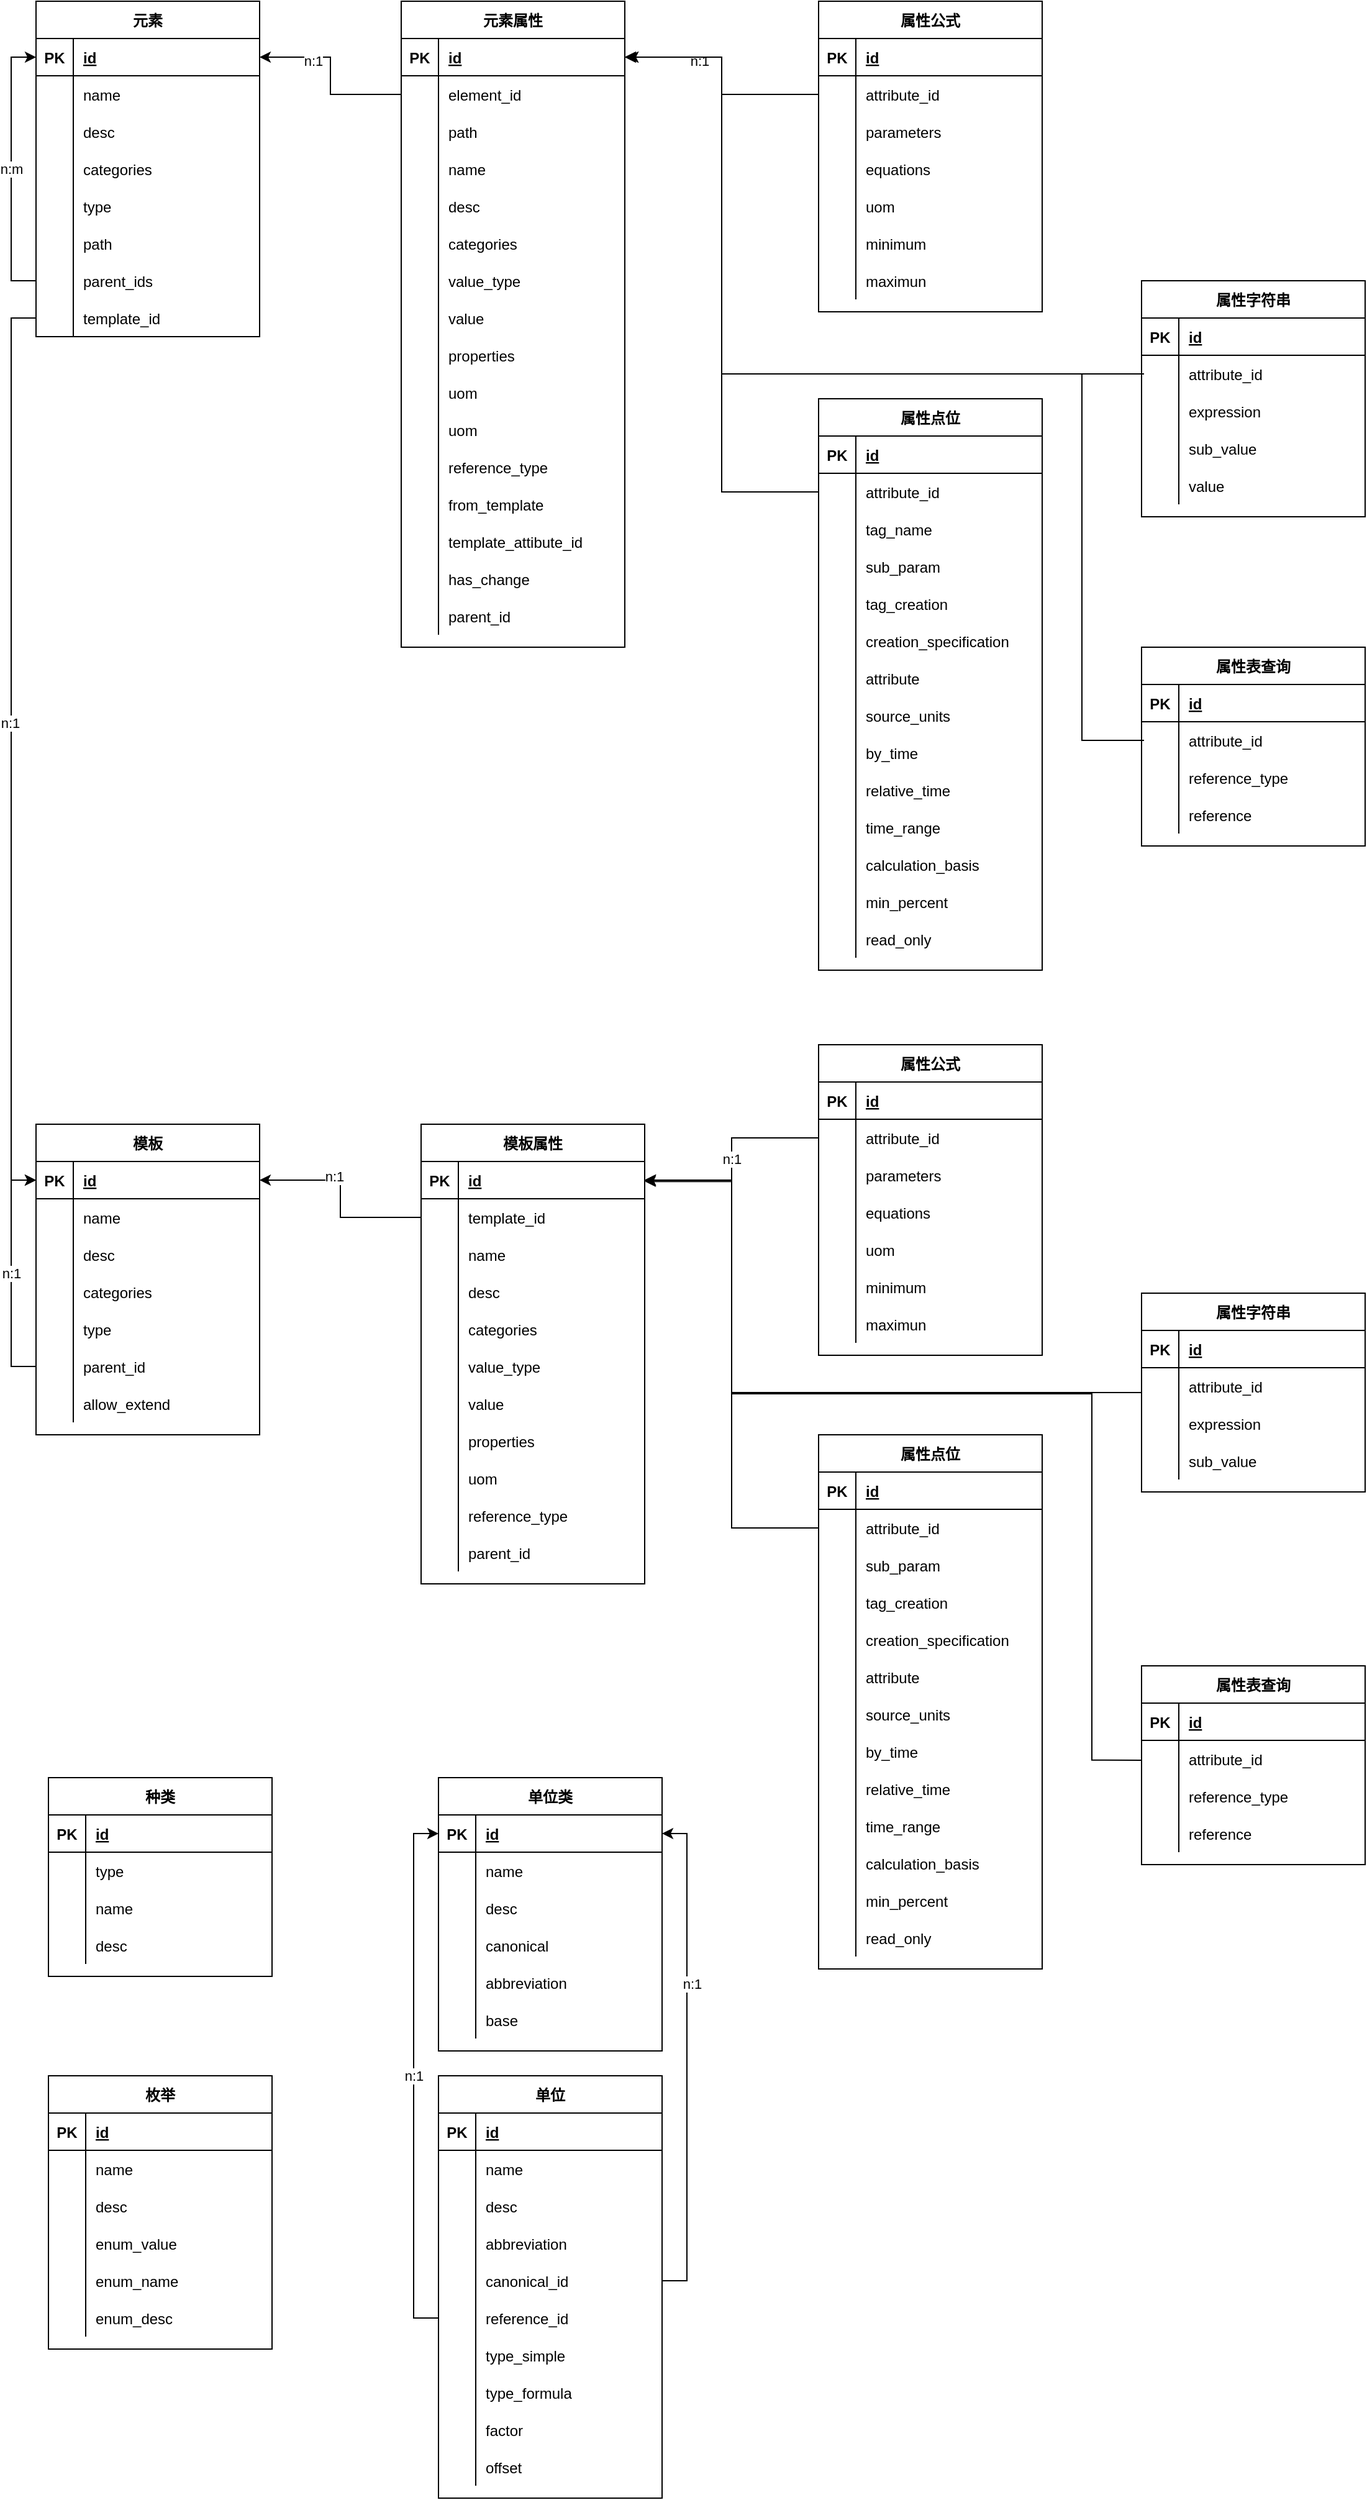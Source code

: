 <mxfile version="13.6.2" type="github">
  <diagram id="VBx-vUvQuSM0mf0TAdCE" name="Page-1">
    <mxGraphModel dx="1422" dy="772" grid="1" gridSize="10" guides="1" tooltips="1" connect="1" arrows="1" fold="1" page="1" pageScale="1" pageWidth="827" pageHeight="1169" math="0" shadow="0">
      <root>
        <mxCell id="0" />
        <mxCell id="1" parent="0" />
        <mxCell id="0dApOSbSjiUwqr4_Jw2K-44" style="edgeStyle=orthogonalEdgeStyle;rounded=0;orthogonalLoop=1;jettySize=auto;html=1;entryX=1;entryY=0.5;entryDx=0;entryDy=0;" parent="1" source="0dApOSbSjiUwqr4_Jw2K-23" target="0dApOSbSjiUwqr4_Jw2K-2" edge="1">
          <mxGeometry relative="1" as="geometry" />
        </mxCell>
        <mxCell id="0dApOSbSjiUwqr4_Jw2K-66" value="n:1" style="edgeLabel;html=1;align=center;verticalAlign=middle;resizable=0;points=[];" parent="0dApOSbSjiUwqr4_Jw2K-44" vertex="1" connectable="0">
          <mxGeometry x="0.413" y="3" relative="1" as="geometry">
            <mxPoint as="offset" />
          </mxGeometry>
        </mxCell>
        <mxCell id="0dApOSbSjiUwqr4_Jw2K-52" value="属性公式" style="shape=table;startSize=30;container=1;collapsible=1;childLayout=tableLayout;fixedRows=1;rowLines=0;fontStyle=1;align=center;resizeLast=1;" parent="1" vertex="1">
          <mxGeometry x="750" y="360" width="180" height="250" as="geometry" />
        </mxCell>
        <mxCell id="0dApOSbSjiUwqr4_Jw2K-53" value="" style="shape=partialRectangle;collapsible=0;dropTarget=0;pointerEvents=0;fillColor=none;top=0;left=0;bottom=1;right=0;points=[[0,0.5],[1,0.5]];portConstraint=eastwest;" parent="0dApOSbSjiUwqr4_Jw2K-52" vertex="1">
          <mxGeometry y="30" width="180" height="30" as="geometry" />
        </mxCell>
        <mxCell id="0dApOSbSjiUwqr4_Jw2K-54" value="PK" style="shape=partialRectangle;connectable=0;fillColor=none;top=0;left=0;bottom=0;right=0;fontStyle=1;overflow=hidden;" parent="0dApOSbSjiUwqr4_Jw2K-53" vertex="1">
          <mxGeometry width="30" height="30" as="geometry" />
        </mxCell>
        <mxCell id="0dApOSbSjiUwqr4_Jw2K-55" value="id" style="shape=partialRectangle;connectable=0;fillColor=none;top=0;left=0;bottom=0;right=0;align=left;spacingLeft=6;fontStyle=5;overflow=hidden;" parent="0dApOSbSjiUwqr4_Jw2K-53" vertex="1">
          <mxGeometry x="30" width="150" height="30" as="geometry" />
        </mxCell>
        <mxCell id="0dApOSbSjiUwqr4_Jw2K-56" value="" style="shape=partialRectangle;collapsible=0;dropTarget=0;pointerEvents=0;fillColor=none;top=0;left=0;bottom=0;right=0;points=[[0,0.5],[1,0.5]];portConstraint=eastwest;" parent="0dApOSbSjiUwqr4_Jw2K-52" vertex="1">
          <mxGeometry y="60" width="180" height="30" as="geometry" />
        </mxCell>
        <mxCell id="0dApOSbSjiUwqr4_Jw2K-57" value="" style="shape=partialRectangle;connectable=0;fillColor=none;top=0;left=0;bottom=0;right=0;editable=1;overflow=hidden;" parent="0dApOSbSjiUwqr4_Jw2K-56" vertex="1">
          <mxGeometry width="30" height="30" as="geometry" />
        </mxCell>
        <mxCell id="0dApOSbSjiUwqr4_Jw2K-58" value="attribute_id" style="shape=partialRectangle;connectable=0;fillColor=none;top=0;left=0;bottom=0;right=0;align=left;spacingLeft=6;overflow=hidden;" parent="0dApOSbSjiUwqr4_Jw2K-56" vertex="1">
          <mxGeometry x="30" width="150" height="30" as="geometry" />
        </mxCell>
        <mxCell id="MQQiha0cclyAz_pvqpFL-29" value="" style="shape=partialRectangle;collapsible=0;dropTarget=0;pointerEvents=0;fillColor=none;top=0;left=0;bottom=0;right=0;points=[[0,0.5],[1,0.5]];portConstraint=eastwest;" parent="0dApOSbSjiUwqr4_Jw2K-52" vertex="1">
          <mxGeometry y="90" width="180" height="30" as="geometry" />
        </mxCell>
        <mxCell id="MQQiha0cclyAz_pvqpFL-30" value="" style="shape=partialRectangle;connectable=0;fillColor=none;top=0;left=0;bottom=0;right=0;editable=1;overflow=hidden;" parent="MQQiha0cclyAz_pvqpFL-29" vertex="1">
          <mxGeometry width="30" height="30" as="geometry" />
        </mxCell>
        <mxCell id="MQQiha0cclyAz_pvqpFL-31" value="parameters" style="shape=partialRectangle;connectable=0;fillColor=none;top=0;left=0;bottom=0;right=0;align=left;spacingLeft=6;overflow=hidden;" parent="MQQiha0cclyAz_pvqpFL-29" vertex="1">
          <mxGeometry x="30" width="150" height="30" as="geometry" />
        </mxCell>
        <mxCell id="MQQiha0cclyAz_pvqpFL-32" value="" style="shape=partialRectangle;collapsible=0;dropTarget=0;pointerEvents=0;fillColor=none;top=0;left=0;bottom=0;right=0;points=[[0,0.5],[1,0.5]];portConstraint=eastwest;" parent="0dApOSbSjiUwqr4_Jw2K-52" vertex="1">
          <mxGeometry y="120" width="180" height="30" as="geometry" />
        </mxCell>
        <mxCell id="MQQiha0cclyAz_pvqpFL-33" value="" style="shape=partialRectangle;connectable=0;fillColor=none;top=0;left=0;bottom=0;right=0;editable=1;overflow=hidden;" parent="MQQiha0cclyAz_pvqpFL-32" vertex="1">
          <mxGeometry width="30" height="30" as="geometry" />
        </mxCell>
        <mxCell id="MQQiha0cclyAz_pvqpFL-34" value="equations" style="shape=partialRectangle;connectable=0;fillColor=none;top=0;left=0;bottom=0;right=0;align=left;spacingLeft=6;overflow=hidden;" parent="MQQiha0cclyAz_pvqpFL-32" vertex="1">
          <mxGeometry x="30" width="150" height="30" as="geometry" />
        </mxCell>
        <mxCell id="MQQiha0cclyAz_pvqpFL-309" value="" style="shape=partialRectangle;collapsible=0;dropTarget=0;pointerEvents=0;fillColor=none;top=0;left=0;bottom=0;right=0;points=[[0,0.5],[1,0.5]];portConstraint=eastwest;" parent="0dApOSbSjiUwqr4_Jw2K-52" vertex="1">
          <mxGeometry y="150" width="180" height="30" as="geometry" />
        </mxCell>
        <mxCell id="MQQiha0cclyAz_pvqpFL-310" value="" style="shape=partialRectangle;connectable=0;fillColor=none;top=0;left=0;bottom=0;right=0;editable=1;overflow=hidden;" parent="MQQiha0cclyAz_pvqpFL-309" vertex="1">
          <mxGeometry width="30" height="30" as="geometry" />
        </mxCell>
        <mxCell id="MQQiha0cclyAz_pvqpFL-311" value="uom" style="shape=partialRectangle;connectable=0;fillColor=none;top=0;left=0;bottom=0;right=0;align=left;spacingLeft=6;overflow=hidden;" parent="MQQiha0cclyAz_pvqpFL-309" vertex="1">
          <mxGeometry x="30" width="150" height="30" as="geometry" />
        </mxCell>
        <mxCell id="MQQiha0cclyAz_pvqpFL-312" value="" style="shape=partialRectangle;collapsible=0;dropTarget=0;pointerEvents=0;fillColor=none;top=0;left=0;bottom=0;right=0;points=[[0,0.5],[1,0.5]];portConstraint=eastwest;" parent="0dApOSbSjiUwqr4_Jw2K-52" vertex="1">
          <mxGeometry y="180" width="180" height="30" as="geometry" />
        </mxCell>
        <mxCell id="MQQiha0cclyAz_pvqpFL-313" value="" style="shape=partialRectangle;connectable=0;fillColor=none;top=0;left=0;bottom=0;right=0;editable=1;overflow=hidden;" parent="MQQiha0cclyAz_pvqpFL-312" vertex="1">
          <mxGeometry width="30" height="30" as="geometry" />
        </mxCell>
        <mxCell id="MQQiha0cclyAz_pvqpFL-314" value="minimum" style="shape=partialRectangle;connectable=0;fillColor=none;top=0;left=0;bottom=0;right=0;align=left;spacingLeft=6;overflow=hidden;" parent="MQQiha0cclyAz_pvqpFL-312" vertex="1">
          <mxGeometry x="30" width="150" height="30" as="geometry" />
        </mxCell>
        <mxCell id="MQQiha0cclyAz_pvqpFL-315" value="" style="shape=partialRectangle;collapsible=0;dropTarget=0;pointerEvents=0;fillColor=none;top=0;left=0;bottom=0;right=0;points=[[0,0.5],[1,0.5]];portConstraint=eastwest;" parent="0dApOSbSjiUwqr4_Jw2K-52" vertex="1">
          <mxGeometry y="210" width="180" height="30" as="geometry" />
        </mxCell>
        <mxCell id="MQQiha0cclyAz_pvqpFL-316" value="" style="shape=partialRectangle;connectable=0;fillColor=none;top=0;left=0;bottom=0;right=0;editable=1;overflow=hidden;" parent="MQQiha0cclyAz_pvqpFL-315" vertex="1">
          <mxGeometry width="30" height="30" as="geometry" />
        </mxCell>
        <mxCell id="MQQiha0cclyAz_pvqpFL-317" value="maximun" style="shape=partialRectangle;connectable=0;fillColor=none;top=0;left=0;bottom=0;right=0;align=left;spacingLeft=6;overflow=hidden;" parent="MQQiha0cclyAz_pvqpFL-315" vertex="1">
          <mxGeometry x="30" width="150" height="30" as="geometry" />
        </mxCell>
        <mxCell id="0dApOSbSjiUwqr4_Jw2K-1" value="元素" style="shape=table;startSize=30;container=1;collapsible=1;childLayout=tableLayout;fixedRows=1;rowLines=0;fontStyle=1;align=center;resizeLast=1;" parent="1" vertex="1">
          <mxGeometry x="120" y="360" width="180" height="270" as="geometry" />
        </mxCell>
        <mxCell id="0dApOSbSjiUwqr4_Jw2K-2" value="" style="shape=partialRectangle;collapsible=0;dropTarget=0;pointerEvents=0;fillColor=none;top=0;left=0;bottom=1;right=0;points=[[0,0.5],[1,0.5]];portConstraint=eastwest;" parent="0dApOSbSjiUwqr4_Jw2K-1" vertex="1">
          <mxGeometry y="30" width="180" height="30" as="geometry" />
        </mxCell>
        <mxCell id="0dApOSbSjiUwqr4_Jw2K-3" value="PK" style="shape=partialRectangle;connectable=0;fillColor=none;top=0;left=0;bottom=0;right=0;fontStyle=1;overflow=hidden;" parent="0dApOSbSjiUwqr4_Jw2K-2" vertex="1">
          <mxGeometry width="30" height="30" as="geometry" />
        </mxCell>
        <mxCell id="0dApOSbSjiUwqr4_Jw2K-4" value="id" style="shape=partialRectangle;connectable=0;fillColor=none;top=0;left=0;bottom=0;right=0;align=left;spacingLeft=6;fontStyle=5;overflow=hidden;" parent="0dApOSbSjiUwqr4_Jw2K-2" vertex="1">
          <mxGeometry x="30" width="150" height="30" as="geometry" />
        </mxCell>
        <mxCell id="0dApOSbSjiUwqr4_Jw2K-5" value="" style="shape=partialRectangle;collapsible=0;dropTarget=0;pointerEvents=0;fillColor=none;top=0;left=0;bottom=0;right=0;points=[[0,0.5],[1,0.5]];portConstraint=eastwest;" parent="0dApOSbSjiUwqr4_Jw2K-1" vertex="1">
          <mxGeometry y="60" width="180" height="30" as="geometry" />
        </mxCell>
        <mxCell id="0dApOSbSjiUwqr4_Jw2K-6" value="" style="shape=partialRectangle;connectable=0;fillColor=none;top=0;left=0;bottom=0;right=0;editable=1;overflow=hidden;" parent="0dApOSbSjiUwqr4_Jw2K-5" vertex="1">
          <mxGeometry width="30" height="30" as="geometry" />
        </mxCell>
        <mxCell id="0dApOSbSjiUwqr4_Jw2K-7" value="name" style="shape=partialRectangle;connectable=0;fillColor=none;top=0;left=0;bottom=0;right=0;align=left;spacingLeft=6;overflow=hidden;" parent="0dApOSbSjiUwqr4_Jw2K-5" vertex="1">
          <mxGeometry x="30" width="150" height="30" as="geometry" />
        </mxCell>
        <mxCell id="MQQiha0cclyAz_pvqpFL-294" value="" style="shape=partialRectangle;collapsible=0;dropTarget=0;pointerEvents=0;fillColor=none;top=0;left=0;bottom=0;right=0;points=[[0,0.5],[1,0.5]];portConstraint=eastwest;" parent="0dApOSbSjiUwqr4_Jw2K-1" vertex="1">
          <mxGeometry y="90" width="180" height="30" as="geometry" />
        </mxCell>
        <mxCell id="MQQiha0cclyAz_pvqpFL-295" value="" style="shape=partialRectangle;connectable=0;fillColor=none;top=0;left=0;bottom=0;right=0;editable=1;overflow=hidden;" parent="MQQiha0cclyAz_pvqpFL-294" vertex="1">
          <mxGeometry width="30" height="30" as="geometry" />
        </mxCell>
        <mxCell id="MQQiha0cclyAz_pvqpFL-296" value="desc" style="shape=partialRectangle;connectable=0;fillColor=none;top=0;left=0;bottom=0;right=0;align=left;spacingLeft=6;overflow=hidden;" parent="MQQiha0cclyAz_pvqpFL-294" vertex="1">
          <mxGeometry x="30" width="150" height="30" as="geometry" />
        </mxCell>
        <mxCell id="MQQiha0cclyAz_pvqpFL-297" value="" style="shape=partialRectangle;collapsible=0;dropTarget=0;pointerEvents=0;fillColor=none;top=0;left=0;bottom=0;right=0;points=[[0,0.5],[1,0.5]];portConstraint=eastwest;" parent="0dApOSbSjiUwqr4_Jw2K-1" vertex="1">
          <mxGeometry y="120" width="180" height="30" as="geometry" />
        </mxCell>
        <mxCell id="MQQiha0cclyAz_pvqpFL-298" value="" style="shape=partialRectangle;connectable=0;fillColor=none;top=0;left=0;bottom=0;right=0;editable=1;overflow=hidden;" parent="MQQiha0cclyAz_pvqpFL-297" vertex="1">
          <mxGeometry width="30" height="30" as="geometry" />
        </mxCell>
        <mxCell id="MQQiha0cclyAz_pvqpFL-299" value="categories" style="shape=partialRectangle;connectable=0;fillColor=none;top=0;left=0;bottom=0;right=0;align=left;spacingLeft=6;overflow=hidden;" parent="MQQiha0cclyAz_pvqpFL-297" vertex="1">
          <mxGeometry x="30" width="150" height="30" as="geometry" />
        </mxCell>
        <mxCell id="MQQiha0cclyAz_pvqpFL-300" value="" style="shape=partialRectangle;collapsible=0;dropTarget=0;pointerEvents=0;fillColor=none;top=0;left=0;bottom=0;right=0;points=[[0,0.5],[1,0.5]];portConstraint=eastwest;" parent="0dApOSbSjiUwqr4_Jw2K-1" vertex="1">
          <mxGeometry y="150" width="180" height="30" as="geometry" />
        </mxCell>
        <mxCell id="MQQiha0cclyAz_pvqpFL-301" value="" style="shape=partialRectangle;connectable=0;fillColor=none;top=0;left=0;bottom=0;right=0;editable=1;overflow=hidden;" parent="MQQiha0cclyAz_pvqpFL-300" vertex="1">
          <mxGeometry width="30" height="30" as="geometry" />
        </mxCell>
        <mxCell id="MQQiha0cclyAz_pvqpFL-302" value="type" style="shape=partialRectangle;connectable=0;fillColor=none;top=0;left=0;bottom=0;right=0;align=left;spacingLeft=6;overflow=hidden;" parent="MQQiha0cclyAz_pvqpFL-300" vertex="1">
          <mxGeometry x="30" width="150" height="30" as="geometry" />
        </mxCell>
        <mxCell id="0dApOSbSjiUwqr4_Jw2K-8" value="" style="shape=partialRectangle;collapsible=0;dropTarget=0;pointerEvents=0;fillColor=none;top=0;left=0;bottom=0;right=0;points=[[0,0.5],[1,0.5]];portConstraint=eastwest;" parent="0dApOSbSjiUwqr4_Jw2K-1" vertex="1">
          <mxGeometry y="180" width="180" height="30" as="geometry" />
        </mxCell>
        <mxCell id="0dApOSbSjiUwqr4_Jw2K-9" value="" style="shape=partialRectangle;connectable=0;fillColor=none;top=0;left=0;bottom=0;right=0;editable=1;overflow=hidden;" parent="0dApOSbSjiUwqr4_Jw2K-8" vertex="1">
          <mxGeometry width="30" height="30" as="geometry" />
        </mxCell>
        <mxCell id="0dApOSbSjiUwqr4_Jw2K-10" value="path" style="shape=partialRectangle;connectable=0;fillColor=none;top=0;left=0;bottom=0;right=0;align=left;spacingLeft=6;overflow=hidden;" parent="0dApOSbSjiUwqr4_Jw2K-8" vertex="1">
          <mxGeometry x="30" width="150" height="30" as="geometry" />
        </mxCell>
        <mxCell id="MQQiha0cclyAz_pvqpFL-160" value="n:m" style="edgeStyle=orthogonalEdgeStyle;rounded=0;orthogonalLoop=1;jettySize=auto;html=1;entryX=0;entryY=0.5;entryDx=0;entryDy=0;" parent="0dApOSbSjiUwqr4_Jw2K-1" source="0dApOSbSjiUwqr4_Jw2K-11" target="0dApOSbSjiUwqr4_Jw2K-2" edge="1">
          <mxGeometry relative="1" as="geometry" />
        </mxCell>
        <mxCell id="0dApOSbSjiUwqr4_Jw2K-11" value="" style="shape=partialRectangle;collapsible=0;dropTarget=0;pointerEvents=0;fillColor=none;top=0;left=0;bottom=0;right=0;points=[[0,0.5],[1,0.5]];portConstraint=eastwest;" parent="0dApOSbSjiUwqr4_Jw2K-1" vertex="1">
          <mxGeometry y="210" width="180" height="30" as="geometry" />
        </mxCell>
        <mxCell id="0dApOSbSjiUwqr4_Jw2K-12" value="" style="shape=partialRectangle;connectable=0;fillColor=none;top=0;left=0;bottom=0;right=0;editable=1;overflow=hidden;" parent="0dApOSbSjiUwqr4_Jw2K-11" vertex="1">
          <mxGeometry width="30" height="30" as="geometry" />
        </mxCell>
        <mxCell id="0dApOSbSjiUwqr4_Jw2K-13" value="parent_ids" style="shape=partialRectangle;connectable=0;fillColor=none;top=0;left=0;bottom=0;right=0;align=left;spacingLeft=6;overflow=hidden;" parent="0dApOSbSjiUwqr4_Jw2K-11" vertex="1">
          <mxGeometry x="30" width="150" height="30" as="geometry" />
        </mxCell>
        <mxCell id="0dApOSbSjiUwqr4_Jw2K-72" value="" style="shape=partialRectangle;collapsible=0;dropTarget=0;pointerEvents=0;fillColor=none;top=0;left=0;bottom=0;right=0;points=[[0,0.5],[1,0.5]];portConstraint=eastwest;" parent="0dApOSbSjiUwqr4_Jw2K-1" vertex="1">
          <mxGeometry y="240" width="180" height="30" as="geometry" />
        </mxCell>
        <mxCell id="0dApOSbSjiUwqr4_Jw2K-73" value="" style="shape=partialRectangle;connectable=0;fillColor=none;top=0;left=0;bottom=0;right=0;editable=1;overflow=hidden;" parent="0dApOSbSjiUwqr4_Jw2K-72" vertex="1">
          <mxGeometry width="30" height="30" as="geometry" />
        </mxCell>
        <mxCell id="0dApOSbSjiUwqr4_Jw2K-74" value="template_id" style="shape=partialRectangle;connectable=0;fillColor=none;top=0;left=0;bottom=0;right=0;align=left;spacingLeft=6;overflow=hidden;" parent="0dApOSbSjiUwqr4_Jw2K-72" vertex="1">
          <mxGeometry x="30" width="150" height="30" as="geometry" />
        </mxCell>
        <mxCell id="0dApOSbSjiUwqr4_Jw2K-19" value="元素属性" style="shape=table;startSize=30;container=1;collapsible=1;childLayout=tableLayout;fixedRows=1;rowLines=0;fontStyle=1;align=center;resizeLast=1;" parent="1" vertex="1">
          <mxGeometry x="414" y="360" width="180" height="520" as="geometry" />
        </mxCell>
        <mxCell id="0dApOSbSjiUwqr4_Jw2K-20" value="" style="shape=partialRectangle;collapsible=0;dropTarget=0;pointerEvents=0;fillColor=none;top=0;left=0;bottom=1;right=0;points=[[0,0.5],[1,0.5]];portConstraint=eastwest;" parent="0dApOSbSjiUwqr4_Jw2K-19" vertex="1">
          <mxGeometry y="30" width="180" height="30" as="geometry" />
        </mxCell>
        <mxCell id="0dApOSbSjiUwqr4_Jw2K-21" value="PK" style="shape=partialRectangle;connectable=0;fillColor=none;top=0;left=0;bottom=0;right=0;fontStyle=1;overflow=hidden;" parent="0dApOSbSjiUwqr4_Jw2K-20" vertex="1">
          <mxGeometry width="30" height="30" as="geometry" />
        </mxCell>
        <mxCell id="0dApOSbSjiUwqr4_Jw2K-22" value="id" style="shape=partialRectangle;connectable=0;fillColor=none;top=0;left=0;bottom=0;right=0;align=left;spacingLeft=6;fontStyle=5;overflow=hidden;" parent="0dApOSbSjiUwqr4_Jw2K-20" vertex="1">
          <mxGeometry x="30" width="150" height="30" as="geometry" />
        </mxCell>
        <mxCell id="0dApOSbSjiUwqr4_Jw2K-23" value="" style="shape=partialRectangle;collapsible=0;dropTarget=0;pointerEvents=0;fillColor=none;top=0;left=0;bottom=0;right=0;points=[[0,0.5],[1,0.5]];portConstraint=eastwest;" parent="0dApOSbSjiUwqr4_Jw2K-19" vertex="1">
          <mxGeometry y="60" width="180" height="30" as="geometry" />
        </mxCell>
        <mxCell id="0dApOSbSjiUwqr4_Jw2K-24" value="" style="shape=partialRectangle;connectable=0;fillColor=none;top=0;left=0;bottom=0;right=0;editable=1;overflow=hidden;" parent="0dApOSbSjiUwqr4_Jw2K-23" vertex="1">
          <mxGeometry width="30" height="30" as="geometry" />
        </mxCell>
        <mxCell id="0dApOSbSjiUwqr4_Jw2K-25" value="element_id" style="shape=partialRectangle;connectable=0;fillColor=none;top=0;left=0;bottom=0;right=0;align=left;spacingLeft=6;overflow=hidden;" parent="0dApOSbSjiUwqr4_Jw2K-23" vertex="1">
          <mxGeometry x="30" width="150" height="30" as="geometry" />
        </mxCell>
        <mxCell id="MQQiha0cclyAz_pvqpFL-36" value="" style="shape=partialRectangle;collapsible=0;dropTarget=0;pointerEvents=0;fillColor=none;top=0;left=0;bottom=0;right=0;points=[[0,0.5],[1,0.5]];portConstraint=eastwest;" parent="0dApOSbSjiUwqr4_Jw2K-19" vertex="1">
          <mxGeometry y="90" width="180" height="30" as="geometry" />
        </mxCell>
        <mxCell id="MQQiha0cclyAz_pvqpFL-37" value="" style="shape=partialRectangle;connectable=0;fillColor=none;top=0;left=0;bottom=0;right=0;editable=1;overflow=hidden;" parent="MQQiha0cclyAz_pvqpFL-36" vertex="1">
          <mxGeometry width="30" height="30" as="geometry" />
        </mxCell>
        <mxCell id="MQQiha0cclyAz_pvqpFL-38" value="path" style="shape=partialRectangle;connectable=0;fillColor=none;top=0;left=0;bottom=0;right=0;align=left;spacingLeft=6;overflow=hidden;" parent="MQQiha0cclyAz_pvqpFL-36" vertex="1">
          <mxGeometry x="30" width="150" height="30" as="geometry" />
        </mxCell>
        <mxCell id="0dApOSbSjiUwqr4_Jw2K-41" value="" style="shape=partialRectangle;collapsible=0;dropTarget=0;pointerEvents=0;fillColor=none;top=0;left=0;bottom=0;right=0;points=[[0,0.5],[1,0.5]];portConstraint=eastwest;" parent="0dApOSbSjiUwqr4_Jw2K-19" vertex="1">
          <mxGeometry y="120" width="180" height="30" as="geometry" />
        </mxCell>
        <mxCell id="0dApOSbSjiUwqr4_Jw2K-42" value="" style="shape=partialRectangle;connectable=0;fillColor=none;top=0;left=0;bottom=0;right=0;editable=1;overflow=hidden;" parent="0dApOSbSjiUwqr4_Jw2K-41" vertex="1">
          <mxGeometry width="30" height="30" as="geometry" />
        </mxCell>
        <mxCell id="0dApOSbSjiUwqr4_Jw2K-43" value="name" style="shape=partialRectangle;connectable=0;fillColor=none;top=0;left=0;bottom=0;right=0;align=left;spacingLeft=6;overflow=hidden;" parent="0dApOSbSjiUwqr4_Jw2K-41" vertex="1">
          <mxGeometry x="30" width="150" height="30" as="geometry" />
        </mxCell>
        <mxCell id="0dApOSbSjiUwqr4_Jw2K-26" value="" style="shape=partialRectangle;collapsible=0;dropTarget=0;pointerEvents=0;fillColor=none;top=0;left=0;bottom=0;right=0;points=[[0,0.5],[1,0.5]];portConstraint=eastwest;" parent="0dApOSbSjiUwqr4_Jw2K-19" vertex="1">
          <mxGeometry y="150" width="180" height="30" as="geometry" />
        </mxCell>
        <mxCell id="0dApOSbSjiUwqr4_Jw2K-27" value="" style="shape=partialRectangle;connectable=0;fillColor=none;top=0;left=0;bottom=0;right=0;editable=1;overflow=hidden;" parent="0dApOSbSjiUwqr4_Jw2K-26" vertex="1">
          <mxGeometry width="30" height="30" as="geometry" />
        </mxCell>
        <mxCell id="0dApOSbSjiUwqr4_Jw2K-28" value="desc" style="shape=partialRectangle;connectable=0;fillColor=none;top=0;left=0;bottom=0;right=0;align=left;spacingLeft=6;overflow=hidden;" parent="0dApOSbSjiUwqr4_Jw2K-26" vertex="1">
          <mxGeometry x="30" width="150" height="30" as="geometry" />
        </mxCell>
        <mxCell id="0dApOSbSjiUwqr4_Jw2K-29" value="" style="shape=partialRectangle;collapsible=0;dropTarget=0;pointerEvents=0;fillColor=none;top=0;left=0;bottom=0;right=0;points=[[0,0.5],[1,0.5]];portConstraint=eastwest;" parent="0dApOSbSjiUwqr4_Jw2K-19" vertex="1">
          <mxGeometry y="180" width="180" height="30" as="geometry" />
        </mxCell>
        <mxCell id="0dApOSbSjiUwqr4_Jw2K-30" value="" style="shape=partialRectangle;connectable=0;fillColor=none;top=0;left=0;bottom=0;right=0;editable=1;overflow=hidden;" parent="0dApOSbSjiUwqr4_Jw2K-29" vertex="1">
          <mxGeometry width="30" height="30" as="geometry" />
        </mxCell>
        <mxCell id="0dApOSbSjiUwqr4_Jw2K-31" value="categories" style="shape=partialRectangle;connectable=0;fillColor=none;top=0;left=0;bottom=0;right=0;align=left;spacingLeft=6;overflow=hidden;" parent="0dApOSbSjiUwqr4_Jw2K-29" vertex="1">
          <mxGeometry x="30" width="150" height="30" as="geometry" />
        </mxCell>
        <mxCell id="0dApOSbSjiUwqr4_Jw2K-32" value="" style="shape=partialRectangle;collapsible=0;dropTarget=0;pointerEvents=0;fillColor=none;top=0;left=0;bottom=0;right=0;points=[[0,0.5],[1,0.5]];portConstraint=eastwest;" parent="0dApOSbSjiUwqr4_Jw2K-19" vertex="1">
          <mxGeometry y="210" width="180" height="30" as="geometry" />
        </mxCell>
        <mxCell id="0dApOSbSjiUwqr4_Jw2K-33" value="" style="shape=partialRectangle;connectable=0;fillColor=none;top=0;left=0;bottom=0;right=0;editable=1;overflow=hidden;" parent="0dApOSbSjiUwqr4_Jw2K-32" vertex="1">
          <mxGeometry width="30" height="30" as="geometry" />
        </mxCell>
        <mxCell id="0dApOSbSjiUwqr4_Jw2K-34" value="value_type" style="shape=partialRectangle;connectable=0;fillColor=none;top=0;left=0;bottom=0;right=0;align=left;spacingLeft=6;overflow=hidden;" parent="0dApOSbSjiUwqr4_Jw2K-32" vertex="1">
          <mxGeometry x="30" width="150" height="30" as="geometry" />
        </mxCell>
        <mxCell id="0dApOSbSjiUwqr4_Jw2K-35" value="" style="shape=partialRectangle;collapsible=0;dropTarget=0;pointerEvents=0;fillColor=none;top=0;left=0;bottom=0;right=0;points=[[0,0.5],[1,0.5]];portConstraint=eastwest;" parent="0dApOSbSjiUwqr4_Jw2K-19" vertex="1">
          <mxGeometry y="240" width="180" height="30" as="geometry" />
        </mxCell>
        <mxCell id="0dApOSbSjiUwqr4_Jw2K-36" value="" style="shape=partialRectangle;connectable=0;fillColor=none;top=0;left=0;bottom=0;right=0;editable=1;overflow=hidden;" parent="0dApOSbSjiUwqr4_Jw2K-35" vertex="1">
          <mxGeometry width="30" height="30" as="geometry" />
        </mxCell>
        <mxCell id="0dApOSbSjiUwqr4_Jw2K-37" value="value" style="shape=partialRectangle;connectable=0;fillColor=none;top=0;left=0;bottom=0;right=0;align=left;spacingLeft=6;overflow=hidden;" parent="0dApOSbSjiUwqr4_Jw2K-35" vertex="1">
          <mxGeometry x="30" width="150" height="30" as="geometry" />
        </mxCell>
        <mxCell id="0dApOSbSjiUwqr4_Jw2K-49" value="" style="shape=partialRectangle;collapsible=0;dropTarget=0;pointerEvents=0;fillColor=none;top=0;left=0;bottom=0;right=0;points=[[0,0.5],[1,0.5]];portConstraint=eastwest;" parent="0dApOSbSjiUwqr4_Jw2K-19" vertex="1">
          <mxGeometry y="270" width="180" height="30" as="geometry" />
        </mxCell>
        <mxCell id="0dApOSbSjiUwqr4_Jw2K-50" value="" style="shape=partialRectangle;connectable=0;fillColor=none;top=0;left=0;bottom=0;right=0;editable=1;overflow=hidden;" parent="0dApOSbSjiUwqr4_Jw2K-49" vertex="1">
          <mxGeometry width="30" height="30" as="geometry" />
        </mxCell>
        <mxCell id="0dApOSbSjiUwqr4_Jw2K-51" value="properties" style="shape=partialRectangle;connectable=0;fillColor=none;top=0;left=0;bottom=0;right=0;align=left;spacingLeft=6;overflow=hidden;" parent="0dApOSbSjiUwqr4_Jw2K-49" vertex="1">
          <mxGeometry x="30" width="150" height="30" as="geometry" />
        </mxCell>
        <mxCell id="MQQiha0cclyAz_pvqpFL-318" value="" style="shape=partialRectangle;collapsible=0;dropTarget=0;pointerEvents=0;fillColor=none;top=0;left=0;bottom=0;right=0;points=[[0,0.5],[1,0.5]];portConstraint=eastwest;" parent="0dApOSbSjiUwqr4_Jw2K-19" vertex="1">
          <mxGeometry y="300" width="180" height="30" as="geometry" />
        </mxCell>
        <mxCell id="MQQiha0cclyAz_pvqpFL-319" value="" style="shape=partialRectangle;connectable=0;fillColor=none;top=0;left=0;bottom=0;right=0;editable=1;overflow=hidden;" parent="MQQiha0cclyAz_pvqpFL-318" vertex="1">
          <mxGeometry width="30" height="30" as="geometry" />
        </mxCell>
        <mxCell id="MQQiha0cclyAz_pvqpFL-320" value="uom" style="shape=partialRectangle;connectable=0;fillColor=none;top=0;left=0;bottom=0;right=0;align=left;spacingLeft=6;overflow=hidden;" parent="MQQiha0cclyAz_pvqpFL-318" vertex="1">
          <mxGeometry x="30" width="150" height="30" as="geometry" />
        </mxCell>
        <mxCell id="0dApOSbSjiUwqr4_Jw2K-69" value="" style="shape=partialRectangle;collapsible=0;dropTarget=0;pointerEvents=0;fillColor=none;top=0;left=0;bottom=0;right=0;points=[[0,0.5],[1,0.5]];portConstraint=eastwest;" parent="0dApOSbSjiUwqr4_Jw2K-19" vertex="1">
          <mxGeometry y="330" width="180" height="30" as="geometry" />
        </mxCell>
        <mxCell id="0dApOSbSjiUwqr4_Jw2K-70" value="" style="shape=partialRectangle;connectable=0;fillColor=none;top=0;left=0;bottom=0;right=0;editable=1;overflow=hidden;" parent="0dApOSbSjiUwqr4_Jw2K-69" vertex="1">
          <mxGeometry width="30" height="30" as="geometry" />
        </mxCell>
        <mxCell id="0dApOSbSjiUwqr4_Jw2K-71" value="uom" style="shape=partialRectangle;connectable=0;fillColor=none;top=0;left=0;bottom=0;right=0;align=left;spacingLeft=6;overflow=hidden;" parent="0dApOSbSjiUwqr4_Jw2K-69" vertex="1">
          <mxGeometry x="30" width="150" height="30" as="geometry" />
        </mxCell>
        <mxCell id="MQQiha0cclyAz_pvqpFL-39" value="" style="shape=partialRectangle;collapsible=0;dropTarget=0;pointerEvents=0;fillColor=none;top=0;left=0;bottom=0;right=0;points=[[0,0.5],[1,0.5]];portConstraint=eastwest;" parent="0dApOSbSjiUwqr4_Jw2K-19" vertex="1">
          <mxGeometry y="360" width="180" height="30" as="geometry" />
        </mxCell>
        <mxCell id="MQQiha0cclyAz_pvqpFL-40" value="" style="shape=partialRectangle;connectable=0;fillColor=none;top=0;left=0;bottom=0;right=0;editable=1;overflow=hidden;" parent="MQQiha0cclyAz_pvqpFL-39" vertex="1">
          <mxGeometry width="30" height="30" as="geometry" />
        </mxCell>
        <mxCell id="MQQiha0cclyAz_pvqpFL-41" value="reference_type" style="shape=partialRectangle;connectable=0;fillColor=none;top=0;left=0;bottom=0;right=0;align=left;spacingLeft=6;overflow=hidden;" parent="MQQiha0cclyAz_pvqpFL-39" vertex="1">
          <mxGeometry x="30" width="150" height="30" as="geometry" />
        </mxCell>
        <mxCell id="0dApOSbSjiUwqr4_Jw2K-75" value="" style="shape=partialRectangle;collapsible=0;dropTarget=0;pointerEvents=0;fillColor=none;top=0;left=0;bottom=0;right=0;points=[[0,0.5],[1,0.5]];portConstraint=eastwest;" parent="0dApOSbSjiUwqr4_Jw2K-19" vertex="1">
          <mxGeometry y="390" width="180" height="30" as="geometry" />
        </mxCell>
        <mxCell id="0dApOSbSjiUwqr4_Jw2K-76" value="" style="shape=partialRectangle;connectable=0;fillColor=none;top=0;left=0;bottom=0;right=0;editable=1;overflow=hidden;" parent="0dApOSbSjiUwqr4_Jw2K-75" vertex="1">
          <mxGeometry width="30" height="30" as="geometry" />
        </mxCell>
        <mxCell id="0dApOSbSjiUwqr4_Jw2K-77" value="from_template" style="shape=partialRectangle;connectable=0;fillColor=none;top=0;left=0;bottom=0;right=0;align=left;spacingLeft=6;overflow=hidden;" parent="0dApOSbSjiUwqr4_Jw2K-75" vertex="1">
          <mxGeometry x="30" width="150" height="30" as="geometry" />
        </mxCell>
        <mxCell id="0dApOSbSjiUwqr4_Jw2K-78" value="" style="shape=partialRectangle;collapsible=0;dropTarget=0;pointerEvents=0;fillColor=none;top=0;left=0;bottom=0;right=0;points=[[0,0.5],[1,0.5]];portConstraint=eastwest;" parent="0dApOSbSjiUwqr4_Jw2K-19" vertex="1">
          <mxGeometry y="420" width="180" height="30" as="geometry" />
        </mxCell>
        <mxCell id="0dApOSbSjiUwqr4_Jw2K-79" value="" style="shape=partialRectangle;connectable=0;fillColor=none;top=0;left=0;bottom=0;right=0;editable=1;overflow=hidden;" parent="0dApOSbSjiUwqr4_Jw2K-78" vertex="1">
          <mxGeometry width="30" height="30" as="geometry" />
        </mxCell>
        <mxCell id="0dApOSbSjiUwqr4_Jw2K-80" value="template_attibute_id" style="shape=partialRectangle;connectable=0;fillColor=none;top=0;left=0;bottom=0;right=0;align=left;spacingLeft=6;overflow=hidden;" parent="0dApOSbSjiUwqr4_Jw2K-78" vertex="1">
          <mxGeometry x="30" width="150" height="30" as="geometry" />
        </mxCell>
        <mxCell id="MQQiha0cclyAz_pvqpFL-95" value="" style="shape=partialRectangle;collapsible=0;dropTarget=0;pointerEvents=0;fillColor=none;top=0;left=0;bottom=0;right=0;points=[[0,0.5],[1,0.5]];portConstraint=eastwest;" parent="0dApOSbSjiUwqr4_Jw2K-19" vertex="1">
          <mxGeometry y="450" width="180" height="30" as="geometry" />
        </mxCell>
        <mxCell id="MQQiha0cclyAz_pvqpFL-96" value="" style="shape=partialRectangle;connectable=0;fillColor=none;top=0;left=0;bottom=0;right=0;editable=1;overflow=hidden;" parent="MQQiha0cclyAz_pvqpFL-95" vertex="1">
          <mxGeometry width="30" height="30" as="geometry" />
        </mxCell>
        <mxCell id="MQQiha0cclyAz_pvqpFL-97" value="has_change" style="shape=partialRectangle;connectable=0;fillColor=none;top=0;left=0;bottom=0;right=0;align=left;spacingLeft=6;overflow=hidden;" parent="MQQiha0cclyAz_pvqpFL-95" vertex="1">
          <mxGeometry x="30" width="150" height="30" as="geometry" />
        </mxCell>
        <mxCell id="MQQiha0cclyAz_pvqpFL-464" value="" style="shape=partialRectangle;collapsible=0;dropTarget=0;pointerEvents=0;fillColor=none;top=0;left=0;bottom=0;right=0;points=[[0,0.5],[1,0.5]];portConstraint=eastwest;" parent="0dApOSbSjiUwqr4_Jw2K-19" vertex="1">
          <mxGeometry y="480" width="180" height="30" as="geometry" />
        </mxCell>
        <mxCell id="MQQiha0cclyAz_pvqpFL-465" value="" style="shape=partialRectangle;connectable=0;fillColor=none;top=0;left=0;bottom=0;right=0;editable=1;overflow=hidden;" parent="MQQiha0cclyAz_pvqpFL-464" vertex="1">
          <mxGeometry width="30" height="30" as="geometry" />
        </mxCell>
        <mxCell id="MQQiha0cclyAz_pvqpFL-466" value="parent_id" style="shape=partialRectangle;connectable=0;fillColor=none;top=0;left=0;bottom=0;right=0;align=left;spacingLeft=6;overflow=hidden;" parent="MQQiha0cclyAz_pvqpFL-464" vertex="1">
          <mxGeometry x="30" width="150" height="30" as="geometry" />
        </mxCell>
        <mxCell id="MQQiha0cclyAz_pvqpFL-155" style="edgeStyle=orthogonalEdgeStyle;rounded=0;orthogonalLoop=1;jettySize=auto;html=1;entryX=0;entryY=0.5;entryDx=0;entryDy=0;" parent="1" source="0dApOSbSjiUwqr4_Jw2K-72" target="MQQiha0cclyAz_pvqpFL-2" edge="1">
          <mxGeometry relative="1" as="geometry" />
        </mxCell>
        <mxCell id="MQQiha0cclyAz_pvqpFL-156" value="n:1" style="edgeLabel;html=1;align=center;verticalAlign=middle;resizable=0;points=[];" parent="MQQiha0cclyAz_pvqpFL-155" vertex="1" connectable="0">
          <mxGeometry x="-0.059" y="-1" relative="1" as="geometry">
            <mxPoint as="offset" />
          </mxGeometry>
        </mxCell>
        <mxCell id="MQQiha0cclyAz_pvqpFL-158" style="edgeStyle=orthogonalEdgeStyle;rounded=0;orthogonalLoop=1;jettySize=auto;html=1;" parent="1" source="0dApOSbSjiUwqr4_Jw2K-56" target="0dApOSbSjiUwqr4_Jw2K-20" edge="1">
          <mxGeometry relative="1" as="geometry" />
        </mxCell>
        <mxCell id="MQQiha0cclyAz_pvqpFL-159" value="n:1" style="edgeLabel;html=1;align=center;verticalAlign=middle;resizable=0;points=[];" parent="MQQiha0cclyAz_pvqpFL-158" vertex="1" connectable="0">
          <mxGeometry x="0.362" y="3" relative="1" as="geometry">
            <mxPoint as="offset" />
          </mxGeometry>
        </mxCell>
        <mxCell id="MQQiha0cclyAz_pvqpFL-162" style="edgeStyle=orthogonalEdgeStyle;rounded=0;orthogonalLoop=1;jettySize=auto;html=1;exitX=0;exitY=0.5;exitDx=0;exitDy=0;entryX=1;entryY=0.5;entryDx=0;entryDy=0;" parent="1" source="MQQiha0cclyAz_pvqpFL-56" target="MQQiha0cclyAz_pvqpFL-2" edge="1">
          <mxGeometry relative="1" as="geometry" />
        </mxCell>
        <mxCell id="MQQiha0cclyAz_pvqpFL-163" value="n:1" style="edgeLabel;html=1;align=center;verticalAlign=middle;resizable=0;points=[];" parent="MQQiha0cclyAz_pvqpFL-162" vertex="1" connectable="0">
          <mxGeometry x="0.25" y="-3" relative="1" as="geometry">
            <mxPoint as="offset" />
          </mxGeometry>
        </mxCell>
        <mxCell id="MQQiha0cclyAz_pvqpFL-98" value="属性点位" style="shape=table;startSize=30;container=1;collapsible=1;childLayout=tableLayout;fixedRows=1;rowLines=0;fontStyle=1;align=center;resizeLast=1;" parent="1" vertex="1">
          <mxGeometry x="750" y="680" width="180" height="460" as="geometry" />
        </mxCell>
        <mxCell id="MQQiha0cclyAz_pvqpFL-99" value="" style="shape=partialRectangle;collapsible=0;dropTarget=0;pointerEvents=0;fillColor=none;top=0;left=0;bottom=1;right=0;points=[[0,0.5],[1,0.5]];portConstraint=eastwest;" parent="MQQiha0cclyAz_pvqpFL-98" vertex="1">
          <mxGeometry y="30" width="180" height="30" as="geometry" />
        </mxCell>
        <mxCell id="MQQiha0cclyAz_pvqpFL-100" value="PK" style="shape=partialRectangle;connectable=0;fillColor=none;top=0;left=0;bottom=0;right=0;fontStyle=1;overflow=hidden;" parent="MQQiha0cclyAz_pvqpFL-99" vertex="1">
          <mxGeometry width="30" height="30" as="geometry" />
        </mxCell>
        <mxCell id="MQQiha0cclyAz_pvqpFL-101" value="id" style="shape=partialRectangle;connectable=0;fillColor=none;top=0;left=0;bottom=0;right=0;align=left;spacingLeft=6;fontStyle=5;overflow=hidden;" parent="MQQiha0cclyAz_pvqpFL-99" vertex="1">
          <mxGeometry x="30" width="150" height="30" as="geometry" />
        </mxCell>
        <mxCell id="MQQiha0cclyAz_pvqpFL-102" value="" style="shape=partialRectangle;collapsible=0;dropTarget=0;pointerEvents=0;fillColor=none;top=0;left=0;bottom=0;right=0;points=[[0,0.5],[1,0.5]];portConstraint=eastwest;" parent="MQQiha0cclyAz_pvqpFL-98" vertex="1">
          <mxGeometry y="60" width="180" height="30" as="geometry" />
        </mxCell>
        <mxCell id="MQQiha0cclyAz_pvqpFL-103" value="" style="shape=partialRectangle;connectable=0;fillColor=none;top=0;left=0;bottom=0;right=0;editable=1;overflow=hidden;" parent="MQQiha0cclyAz_pvqpFL-102" vertex="1">
          <mxGeometry width="30" height="30" as="geometry" />
        </mxCell>
        <mxCell id="MQQiha0cclyAz_pvqpFL-104" value="attribute_id" style="shape=partialRectangle;connectable=0;fillColor=none;top=0;left=0;bottom=0;right=0;align=left;spacingLeft=6;overflow=hidden;" parent="MQQiha0cclyAz_pvqpFL-102" vertex="1">
          <mxGeometry x="30" width="150" height="30" as="geometry" />
        </mxCell>
        <mxCell id="MQQiha0cclyAz_pvqpFL-105" value="" style="shape=partialRectangle;collapsible=0;dropTarget=0;pointerEvents=0;fillColor=none;top=0;left=0;bottom=0;right=0;points=[[0,0.5],[1,0.5]];portConstraint=eastwest;" parent="MQQiha0cclyAz_pvqpFL-98" vertex="1">
          <mxGeometry y="90" width="180" height="30" as="geometry" />
        </mxCell>
        <mxCell id="MQQiha0cclyAz_pvqpFL-106" value="" style="shape=partialRectangle;connectable=0;fillColor=none;top=0;left=0;bottom=0;right=0;editable=1;overflow=hidden;" parent="MQQiha0cclyAz_pvqpFL-105" vertex="1">
          <mxGeometry width="30" height="30" as="geometry" />
        </mxCell>
        <mxCell id="MQQiha0cclyAz_pvqpFL-107" value="tag_name" style="shape=partialRectangle;connectable=0;fillColor=none;top=0;left=0;bottom=0;right=0;align=left;spacingLeft=6;overflow=hidden;" parent="MQQiha0cclyAz_pvqpFL-105" vertex="1">
          <mxGeometry x="30" width="150" height="30" as="geometry" />
        </mxCell>
        <mxCell id="MQQiha0cclyAz_pvqpFL-108" value="" style="shape=partialRectangle;collapsible=0;dropTarget=0;pointerEvents=0;fillColor=none;top=0;left=0;bottom=0;right=0;points=[[0,0.5],[1,0.5]];portConstraint=eastwest;" parent="MQQiha0cclyAz_pvqpFL-98" vertex="1">
          <mxGeometry y="120" width="180" height="30" as="geometry" />
        </mxCell>
        <mxCell id="MQQiha0cclyAz_pvqpFL-109" value="" style="shape=partialRectangle;connectable=0;fillColor=none;top=0;left=0;bottom=0;right=0;editable=1;overflow=hidden;" parent="MQQiha0cclyAz_pvqpFL-108" vertex="1">
          <mxGeometry width="30" height="30" as="geometry" />
        </mxCell>
        <mxCell id="MQQiha0cclyAz_pvqpFL-110" value="sub_param" style="shape=partialRectangle;connectable=0;fillColor=none;top=0;left=0;bottom=0;right=0;align=left;spacingLeft=6;overflow=hidden;" parent="MQQiha0cclyAz_pvqpFL-108" vertex="1">
          <mxGeometry x="30" width="150" height="30" as="geometry" />
        </mxCell>
        <mxCell id="MQQiha0cclyAz_pvqpFL-326" value="" style="shape=partialRectangle;collapsible=0;dropTarget=0;pointerEvents=0;fillColor=none;top=0;left=0;bottom=0;right=0;points=[[0,0.5],[1,0.5]];portConstraint=eastwest;" parent="MQQiha0cclyAz_pvqpFL-98" vertex="1">
          <mxGeometry y="150" width="180" height="30" as="geometry" />
        </mxCell>
        <mxCell id="MQQiha0cclyAz_pvqpFL-327" value="" style="shape=partialRectangle;connectable=0;fillColor=none;top=0;left=0;bottom=0;right=0;editable=1;overflow=hidden;" parent="MQQiha0cclyAz_pvqpFL-326" vertex="1">
          <mxGeometry width="30" height="30" as="geometry" />
        </mxCell>
        <mxCell id="MQQiha0cclyAz_pvqpFL-328" value="tag_creation" style="shape=partialRectangle;connectable=0;fillColor=none;top=0;left=0;bottom=0;right=0;align=left;spacingLeft=6;overflow=hidden;" parent="MQQiha0cclyAz_pvqpFL-326" vertex="1">
          <mxGeometry x="30" width="150" height="30" as="geometry" />
        </mxCell>
        <mxCell id="MQQiha0cclyAz_pvqpFL-329" value="" style="shape=partialRectangle;collapsible=0;dropTarget=0;pointerEvents=0;fillColor=none;top=0;left=0;bottom=0;right=0;points=[[0,0.5],[1,0.5]];portConstraint=eastwest;" parent="MQQiha0cclyAz_pvqpFL-98" vertex="1">
          <mxGeometry y="180" width="180" height="30" as="geometry" />
        </mxCell>
        <mxCell id="MQQiha0cclyAz_pvqpFL-330" value="" style="shape=partialRectangle;connectable=0;fillColor=none;top=0;left=0;bottom=0;right=0;editable=1;overflow=hidden;" parent="MQQiha0cclyAz_pvqpFL-329" vertex="1">
          <mxGeometry width="30" height="30" as="geometry" />
        </mxCell>
        <mxCell id="MQQiha0cclyAz_pvqpFL-331" value="creation_specification" style="shape=partialRectangle;connectable=0;fillColor=none;top=0;left=0;bottom=0;right=0;align=left;spacingLeft=6;overflow=hidden;" parent="MQQiha0cclyAz_pvqpFL-329" vertex="1">
          <mxGeometry x="30" width="150" height="30" as="geometry" />
        </mxCell>
        <mxCell id="MQQiha0cclyAz_pvqpFL-332" value="" style="shape=partialRectangle;collapsible=0;dropTarget=0;pointerEvents=0;fillColor=none;top=0;left=0;bottom=0;right=0;points=[[0,0.5],[1,0.5]];portConstraint=eastwest;" parent="MQQiha0cclyAz_pvqpFL-98" vertex="1">
          <mxGeometry y="210" width="180" height="30" as="geometry" />
        </mxCell>
        <mxCell id="MQQiha0cclyAz_pvqpFL-333" value="" style="shape=partialRectangle;connectable=0;fillColor=none;top=0;left=0;bottom=0;right=0;editable=1;overflow=hidden;" parent="MQQiha0cclyAz_pvqpFL-332" vertex="1">
          <mxGeometry width="30" height="30" as="geometry" />
        </mxCell>
        <mxCell id="MQQiha0cclyAz_pvqpFL-334" value="attribute" style="shape=partialRectangle;connectable=0;fillColor=none;top=0;left=0;bottom=0;right=0;align=left;spacingLeft=6;overflow=hidden;" parent="MQQiha0cclyAz_pvqpFL-332" vertex="1">
          <mxGeometry x="30" width="150" height="30" as="geometry" />
        </mxCell>
        <mxCell id="MQQiha0cclyAz_pvqpFL-335" value="" style="shape=partialRectangle;collapsible=0;dropTarget=0;pointerEvents=0;fillColor=none;top=0;left=0;bottom=0;right=0;points=[[0,0.5],[1,0.5]];portConstraint=eastwest;" parent="MQQiha0cclyAz_pvqpFL-98" vertex="1">
          <mxGeometry y="240" width="180" height="30" as="geometry" />
        </mxCell>
        <mxCell id="MQQiha0cclyAz_pvqpFL-336" value="" style="shape=partialRectangle;connectable=0;fillColor=none;top=0;left=0;bottom=0;right=0;editable=1;overflow=hidden;" parent="MQQiha0cclyAz_pvqpFL-335" vertex="1">
          <mxGeometry width="30" height="30" as="geometry" />
        </mxCell>
        <mxCell id="MQQiha0cclyAz_pvqpFL-337" value="source_units" style="shape=partialRectangle;connectable=0;fillColor=none;top=0;left=0;bottom=0;right=0;align=left;spacingLeft=6;overflow=hidden;" parent="MQQiha0cclyAz_pvqpFL-335" vertex="1">
          <mxGeometry x="30" width="150" height="30" as="geometry" />
        </mxCell>
        <mxCell id="MQQiha0cclyAz_pvqpFL-338" value="" style="shape=partialRectangle;collapsible=0;dropTarget=0;pointerEvents=0;fillColor=none;top=0;left=0;bottom=0;right=0;points=[[0,0.5],[1,0.5]];portConstraint=eastwest;" parent="MQQiha0cclyAz_pvqpFL-98" vertex="1">
          <mxGeometry y="270" width="180" height="30" as="geometry" />
        </mxCell>
        <mxCell id="MQQiha0cclyAz_pvqpFL-339" value="" style="shape=partialRectangle;connectable=0;fillColor=none;top=0;left=0;bottom=0;right=0;editable=1;overflow=hidden;" parent="MQQiha0cclyAz_pvqpFL-338" vertex="1">
          <mxGeometry width="30" height="30" as="geometry" />
        </mxCell>
        <mxCell id="MQQiha0cclyAz_pvqpFL-340" value="by_time" style="shape=partialRectangle;connectable=0;fillColor=none;top=0;left=0;bottom=0;right=0;align=left;spacingLeft=6;overflow=hidden;" parent="MQQiha0cclyAz_pvqpFL-338" vertex="1">
          <mxGeometry x="30" width="150" height="30" as="geometry" />
        </mxCell>
        <mxCell id="MQQiha0cclyAz_pvqpFL-341" value="" style="shape=partialRectangle;collapsible=0;dropTarget=0;pointerEvents=0;fillColor=none;top=0;left=0;bottom=0;right=0;points=[[0,0.5],[1,0.5]];portConstraint=eastwest;" parent="MQQiha0cclyAz_pvqpFL-98" vertex="1">
          <mxGeometry y="300" width="180" height="30" as="geometry" />
        </mxCell>
        <mxCell id="MQQiha0cclyAz_pvqpFL-342" value="" style="shape=partialRectangle;connectable=0;fillColor=none;top=0;left=0;bottom=0;right=0;editable=1;overflow=hidden;" parent="MQQiha0cclyAz_pvqpFL-341" vertex="1">
          <mxGeometry width="30" height="30" as="geometry" />
        </mxCell>
        <mxCell id="MQQiha0cclyAz_pvqpFL-343" value="relative_time" style="shape=partialRectangle;connectable=0;fillColor=none;top=0;left=0;bottom=0;right=0;align=left;spacingLeft=6;overflow=hidden;" parent="MQQiha0cclyAz_pvqpFL-341" vertex="1">
          <mxGeometry x="30" width="150" height="30" as="geometry" />
        </mxCell>
        <mxCell id="MQQiha0cclyAz_pvqpFL-344" value="" style="shape=partialRectangle;collapsible=0;dropTarget=0;pointerEvents=0;fillColor=none;top=0;left=0;bottom=0;right=0;points=[[0,0.5],[1,0.5]];portConstraint=eastwest;" parent="MQQiha0cclyAz_pvqpFL-98" vertex="1">
          <mxGeometry y="330" width="180" height="30" as="geometry" />
        </mxCell>
        <mxCell id="MQQiha0cclyAz_pvqpFL-345" value="" style="shape=partialRectangle;connectable=0;fillColor=none;top=0;left=0;bottom=0;right=0;editable=1;overflow=hidden;" parent="MQQiha0cclyAz_pvqpFL-344" vertex="1">
          <mxGeometry width="30" height="30" as="geometry" />
        </mxCell>
        <mxCell id="MQQiha0cclyAz_pvqpFL-346" value="time_range" style="shape=partialRectangle;connectable=0;fillColor=none;top=0;left=0;bottom=0;right=0;align=left;spacingLeft=6;overflow=hidden;" parent="MQQiha0cclyAz_pvqpFL-344" vertex="1">
          <mxGeometry x="30" width="150" height="30" as="geometry" />
        </mxCell>
        <mxCell id="MQQiha0cclyAz_pvqpFL-350" value="" style="shape=partialRectangle;collapsible=0;dropTarget=0;pointerEvents=0;fillColor=none;top=0;left=0;bottom=0;right=0;points=[[0,0.5],[1,0.5]];portConstraint=eastwest;" parent="MQQiha0cclyAz_pvqpFL-98" vertex="1">
          <mxGeometry y="360" width="180" height="30" as="geometry" />
        </mxCell>
        <mxCell id="MQQiha0cclyAz_pvqpFL-351" value="" style="shape=partialRectangle;connectable=0;fillColor=none;top=0;left=0;bottom=0;right=0;editable=1;overflow=hidden;" parent="MQQiha0cclyAz_pvqpFL-350" vertex="1">
          <mxGeometry width="30" height="30" as="geometry" />
        </mxCell>
        <mxCell id="MQQiha0cclyAz_pvqpFL-352" value="calculation_basis" style="shape=partialRectangle;connectable=0;fillColor=none;top=0;left=0;bottom=0;right=0;align=left;spacingLeft=6;overflow=hidden;" parent="MQQiha0cclyAz_pvqpFL-350" vertex="1">
          <mxGeometry x="30" width="150" height="30" as="geometry" />
        </mxCell>
        <mxCell id="MQQiha0cclyAz_pvqpFL-353" value="" style="shape=partialRectangle;collapsible=0;dropTarget=0;pointerEvents=0;fillColor=none;top=0;left=0;bottom=0;right=0;points=[[0,0.5],[1,0.5]];portConstraint=eastwest;" parent="MQQiha0cclyAz_pvqpFL-98" vertex="1">
          <mxGeometry y="390" width="180" height="30" as="geometry" />
        </mxCell>
        <mxCell id="MQQiha0cclyAz_pvqpFL-354" value="" style="shape=partialRectangle;connectable=0;fillColor=none;top=0;left=0;bottom=0;right=0;editable=1;overflow=hidden;" parent="MQQiha0cclyAz_pvqpFL-353" vertex="1">
          <mxGeometry width="30" height="30" as="geometry" />
        </mxCell>
        <mxCell id="MQQiha0cclyAz_pvqpFL-355" value="min_percent" style="shape=partialRectangle;connectable=0;fillColor=none;top=0;left=0;bottom=0;right=0;align=left;spacingLeft=6;overflow=hidden;" parent="MQQiha0cclyAz_pvqpFL-353" vertex="1">
          <mxGeometry x="30" width="150" height="30" as="geometry" />
        </mxCell>
        <mxCell id="MQQiha0cclyAz_pvqpFL-347" value="" style="shape=partialRectangle;collapsible=0;dropTarget=0;pointerEvents=0;fillColor=none;top=0;left=0;bottom=0;right=0;points=[[0,0.5],[1,0.5]];portConstraint=eastwest;" parent="MQQiha0cclyAz_pvqpFL-98" vertex="1">
          <mxGeometry y="420" width="180" height="30" as="geometry" />
        </mxCell>
        <mxCell id="MQQiha0cclyAz_pvqpFL-348" value="" style="shape=partialRectangle;connectable=0;fillColor=none;top=0;left=0;bottom=0;right=0;editable=1;overflow=hidden;" parent="MQQiha0cclyAz_pvqpFL-347" vertex="1">
          <mxGeometry width="30" height="30" as="geometry" />
        </mxCell>
        <mxCell id="MQQiha0cclyAz_pvqpFL-349" value="read_only" style="shape=partialRectangle;connectable=0;fillColor=none;top=0;left=0;bottom=0;right=0;align=left;spacingLeft=6;overflow=hidden;" parent="MQQiha0cclyAz_pvqpFL-347" vertex="1">
          <mxGeometry x="30" width="150" height="30" as="geometry" />
        </mxCell>
        <mxCell id="MQQiha0cclyAz_pvqpFL-325" style="edgeStyle=orthogonalEdgeStyle;rounded=0;orthogonalLoop=1;jettySize=auto;html=1;entryX=1;entryY=0.5;entryDx=0;entryDy=0;exitX=0;exitY=0.5;exitDx=0;exitDy=0;" parent="1" source="MQQiha0cclyAz_pvqpFL-102" target="0dApOSbSjiUwqr4_Jw2K-20" edge="1">
          <mxGeometry relative="1" as="geometry" />
        </mxCell>
        <mxCell id="MQQiha0cclyAz_pvqpFL-111" value="属性字符串" style="shape=table;startSize=30;container=1;collapsible=1;childLayout=tableLayout;fixedRows=1;rowLines=0;fontStyle=1;align=center;resizeLast=1;" parent="1" vertex="1">
          <mxGeometry x="1010" y="585" width="180" height="190" as="geometry" />
        </mxCell>
        <mxCell id="MQQiha0cclyAz_pvqpFL-112" value="" style="shape=partialRectangle;collapsible=0;dropTarget=0;pointerEvents=0;fillColor=none;top=0;left=0;bottom=1;right=0;points=[[0,0.5],[1,0.5]];portConstraint=eastwest;" parent="MQQiha0cclyAz_pvqpFL-111" vertex="1">
          <mxGeometry y="30" width="180" height="30" as="geometry" />
        </mxCell>
        <mxCell id="MQQiha0cclyAz_pvqpFL-113" value="PK" style="shape=partialRectangle;connectable=0;fillColor=none;top=0;left=0;bottom=0;right=0;fontStyle=1;overflow=hidden;" parent="MQQiha0cclyAz_pvqpFL-112" vertex="1">
          <mxGeometry width="30" height="30" as="geometry" />
        </mxCell>
        <mxCell id="MQQiha0cclyAz_pvqpFL-114" value="id" style="shape=partialRectangle;connectable=0;fillColor=none;top=0;left=0;bottom=0;right=0;align=left;spacingLeft=6;fontStyle=5;overflow=hidden;" parent="MQQiha0cclyAz_pvqpFL-112" vertex="1">
          <mxGeometry x="30" width="150" height="30" as="geometry" />
        </mxCell>
        <mxCell id="MQQiha0cclyAz_pvqpFL-115" value="" style="shape=partialRectangle;collapsible=0;dropTarget=0;pointerEvents=0;fillColor=none;top=0;left=0;bottom=0;right=0;points=[[0,0.5],[1,0.5]];portConstraint=eastwest;" parent="MQQiha0cclyAz_pvqpFL-111" vertex="1">
          <mxGeometry y="60" width="180" height="30" as="geometry" />
        </mxCell>
        <mxCell id="MQQiha0cclyAz_pvqpFL-116" value="" style="shape=partialRectangle;connectable=0;fillColor=none;top=0;left=0;bottom=0;right=0;editable=1;overflow=hidden;" parent="MQQiha0cclyAz_pvqpFL-115" vertex="1">
          <mxGeometry width="30" height="30" as="geometry" />
        </mxCell>
        <mxCell id="MQQiha0cclyAz_pvqpFL-117" value="attribute_id" style="shape=partialRectangle;connectable=0;fillColor=none;top=0;left=0;bottom=0;right=0;align=left;spacingLeft=6;overflow=hidden;" parent="MQQiha0cclyAz_pvqpFL-115" vertex="1">
          <mxGeometry x="30" width="150" height="30" as="geometry" />
        </mxCell>
        <mxCell id="MQQiha0cclyAz_pvqpFL-118" value="" style="shape=partialRectangle;collapsible=0;dropTarget=0;pointerEvents=0;fillColor=none;top=0;left=0;bottom=0;right=0;points=[[0,0.5],[1,0.5]];portConstraint=eastwest;" parent="MQQiha0cclyAz_pvqpFL-111" vertex="1">
          <mxGeometry y="90" width="180" height="30" as="geometry" />
        </mxCell>
        <mxCell id="MQQiha0cclyAz_pvqpFL-119" value="" style="shape=partialRectangle;connectable=0;fillColor=none;top=0;left=0;bottom=0;right=0;editable=1;overflow=hidden;" parent="MQQiha0cclyAz_pvqpFL-118" vertex="1">
          <mxGeometry width="30" height="30" as="geometry" />
        </mxCell>
        <mxCell id="MQQiha0cclyAz_pvqpFL-120" value="expression" style="shape=partialRectangle;connectable=0;fillColor=none;top=0;left=0;bottom=0;right=0;align=left;spacingLeft=6;overflow=hidden;" parent="MQQiha0cclyAz_pvqpFL-118" vertex="1">
          <mxGeometry x="30" width="150" height="30" as="geometry" />
        </mxCell>
        <mxCell id="MQQiha0cclyAz_pvqpFL-121" value="" style="shape=partialRectangle;collapsible=0;dropTarget=0;pointerEvents=0;fillColor=none;top=0;left=0;bottom=0;right=0;points=[[0,0.5],[1,0.5]];portConstraint=eastwest;" parent="MQQiha0cclyAz_pvqpFL-111" vertex="1">
          <mxGeometry y="120" width="180" height="30" as="geometry" />
        </mxCell>
        <mxCell id="MQQiha0cclyAz_pvqpFL-122" value="" style="shape=partialRectangle;connectable=0;fillColor=none;top=0;left=0;bottom=0;right=0;editable=1;overflow=hidden;" parent="MQQiha0cclyAz_pvqpFL-121" vertex="1">
          <mxGeometry width="30" height="30" as="geometry" />
        </mxCell>
        <mxCell id="MQQiha0cclyAz_pvqpFL-123" value="sub_value" style="shape=partialRectangle;connectable=0;fillColor=none;top=0;left=0;bottom=0;right=0;align=left;spacingLeft=6;overflow=hidden;" parent="MQQiha0cclyAz_pvqpFL-121" vertex="1">
          <mxGeometry x="30" width="150" height="30" as="geometry" />
        </mxCell>
        <mxCell id="MQQiha0cclyAz_pvqpFL-357" value="" style="shape=partialRectangle;collapsible=0;dropTarget=0;pointerEvents=0;fillColor=none;top=0;left=0;bottom=0;right=0;points=[[0,0.5],[1,0.5]];portConstraint=eastwest;" parent="MQQiha0cclyAz_pvqpFL-111" vertex="1">
          <mxGeometry y="150" width="180" height="30" as="geometry" />
        </mxCell>
        <mxCell id="MQQiha0cclyAz_pvqpFL-358" value="" style="shape=partialRectangle;connectable=0;fillColor=none;top=0;left=0;bottom=0;right=0;editable=1;overflow=hidden;" parent="MQQiha0cclyAz_pvqpFL-357" vertex="1">
          <mxGeometry width="30" height="30" as="geometry" />
        </mxCell>
        <mxCell id="MQQiha0cclyAz_pvqpFL-359" value="value" style="shape=partialRectangle;connectable=0;fillColor=none;top=0;left=0;bottom=0;right=0;align=left;spacingLeft=6;overflow=hidden;" parent="MQQiha0cclyAz_pvqpFL-357" vertex="1">
          <mxGeometry x="30" width="150" height="30" as="geometry" />
        </mxCell>
        <mxCell id="MQQiha0cclyAz_pvqpFL-455" value="n:1" style="edgeStyle=orthogonalEdgeStyle;rounded=0;orthogonalLoop=1;jettySize=auto;html=1;entryX=1;entryY=0.5;entryDx=0;entryDy=0;" parent="1" source="MQQiha0cclyAz_pvqpFL-364" target="MQQiha0cclyAz_pvqpFL-53" edge="1">
          <mxGeometry relative="1" as="geometry" />
        </mxCell>
        <mxCell id="MQQiha0cclyAz_pvqpFL-458" style="edgeStyle=orthogonalEdgeStyle;rounded=0;orthogonalLoop=1;jettySize=auto;html=1;entryX=1;entryY=0.5;entryDx=0;entryDy=0;" parent="1" source="MQQiha0cclyAz_pvqpFL-386" target="MQQiha0cclyAz_pvqpFL-53" edge="1">
          <mxGeometry relative="1" as="geometry">
            <Array as="points">
              <mxPoint x="680" y="1480" />
              <mxPoint x="680" y="1309" />
            </Array>
          </mxGeometry>
        </mxCell>
        <mxCell id="MQQiha0cclyAz_pvqpFL-462" style="edgeStyle=orthogonalEdgeStyle;rounded=0;orthogonalLoop=1;jettySize=auto;html=1;entryX=1;entryY=0.5;entryDx=0;entryDy=0;" parent="1" source="MQQiha0cclyAz_pvqpFL-416" target="MQQiha0cclyAz_pvqpFL-53" edge="1">
          <mxGeometry relative="1" as="geometry" />
        </mxCell>
        <mxCell id="MQQiha0cclyAz_pvqpFL-1" value="模板" style="shape=table;startSize=30;container=1;collapsible=1;childLayout=tableLayout;fixedRows=1;rowLines=0;fontStyle=1;align=center;resizeLast=1;" parent="1" vertex="1">
          <mxGeometry x="120" y="1264" width="180" height="250" as="geometry" />
        </mxCell>
        <mxCell id="MQQiha0cclyAz_pvqpFL-2" value="" style="shape=partialRectangle;collapsible=0;dropTarget=0;pointerEvents=0;fillColor=none;top=0;left=0;bottom=1;right=0;points=[[0,0.5],[1,0.5]];portConstraint=eastwest;" parent="MQQiha0cclyAz_pvqpFL-1" vertex="1">
          <mxGeometry y="30" width="180" height="30" as="geometry" />
        </mxCell>
        <mxCell id="MQQiha0cclyAz_pvqpFL-3" value="PK" style="shape=partialRectangle;connectable=0;fillColor=none;top=0;left=0;bottom=0;right=0;fontStyle=1;overflow=hidden;" parent="MQQiha0cclyAz_pvqpFL-2" vertex="1">
          <mxGeometry width="30" height="30" as="geometry" />
        </mxCell>
        <mxCell id="MQQiha0cclyAz_pvqpFL-4" value="id" style="shape=partialRectangle;connectable=0;fillColor=none;top=0;left=0;bottom=0;right=0;align=left;spacingLeft=6;fontStyle=5;overflow=hidden;" parent="MQQiha0cclyAz_pvqpFL-2" vertex="1">
          <mxGeometry x="30" width="150" height="30" as="geometry" />
        </mxCell>
        <mxCell id="MQQiha0cclyAz_pvqpFL-5" value="" style="shape=partialRectangle;collapsible=0;dropTarget=0;pointerEvents=0;fillColor=none;top=0;left=0;bottom=0;right=0;points=[[0,0.5],[1,0.5]];portConstraint=eastwest;" parent="MQQiha0cclyAz_pvqpFL-1" vertex="1">
          <mxGeometry y="60" width="180" height="30" as="geometry" />
        </mxCell>
        <mxCell id="MQQiha0cclyAz_pvqpFL-6" value="" style="shape=partialRectangle;connectable=0;fillColor=none;top=0;left=0;bottom=0;right=0;editable=1;overflow=hidden;" parent="MQQiha0cclyAz_pvqpFL-5" vertex="1">
          <mxGeometry width="30" height="30" as="geometry" />
        </mxCell>
        <mxCell id="MQQiha0cclyAz_pvqpFL-7" value="name" style="shape=partialRectangle;connectable=0;fillColor=none;top=0;left=0;bottom=0;right=0;align=left;spacingLeft=6;overflow=hidden;" parent="MQQiha0cclyAz_pvqpFL-5" vertex="1">
          <mxGeometry x="30" width="150" height="30" as="geometry" />
        </mxCell>
        <mxCell id="MQQiha0cclyAz_pvqpFL-8" value="" style="shape=partialRectangle;collapsible=0;dropTarget=0;pointerEvents=0;fillColor=none;top=0;left=0;bottom=0;right=0;points=[[0,0.5],[1,0.5]];portConstraint=eastwest;" parent="MQQiha0cclyAz_pvqpFL-1" vertex="1">
          <mxGeometry y="90" width="180" height="30" as="geometry" />
        </mxCell>
        <mxCell id="MQQiha0cclyAz_pvqpFL-9" value="" style="shape=partialRectangle;connectable=0;fillColor=none;top=0;left=0;bottom=0;right=0;editable=1;overflow=hidden;" parent="MQQiha0cclyAz_pvqpFL-8" vertex="1">
          <mxGeometry width="30" height="30" as="geometry" />
        </mxCell>
        <mxCell id="MQQiha0cclyAz_pvqpFL-10" value="desc" style="shape=partialRectangle;connectable=0;fillColor=none;top=0;left=0;bottom=0;right=0;align=left;spacingLeft=6;overflow=hidden;" parent="MQQiha0cclyAz_pvqpFL-8" vertex="1">
          <mxGeometry x="30" width="150" height="30" as="geometry" />
        </mxCell>
        <mxCell id="MQQiha0cclyAz_pvqpFL-303" value="" style="shape=partialRectangle;collapsible=0;dropTarget=0;pointerEvents=0;fillColor=none;top=0;left=0;bottom=0;right=0;points=[[0,0.5],[1,0.5]];portConstraint=eastwest;" parent="MQQiha0cclyAz_pvqpFL-1" vertex="1">
          <mxGeometry y="120" width="180" height="30" as="geometry" />
        </mxCell>
        <mxCell id="MQQiha0cclyAz_pvqpFL-304" value="" style="shape=partialRectangle;connectable=0;fillColor=none;top=0;left=0;bottom=0;right=0;editable=1;overflow=hidden;" parent="MQQiha0cclyAz_pvqpFL-303" vertex="1">
          <mxGeometry width="30" height="30" as="geometry" />
        </mxCell>
        <mxCell id="MQQiha0cclyAz_pvqpFL-305" value="categories" style="shape=partialRectangle;connectable=0;fillColor=none;top=0;left=0;bottom=0;right=0;align=left;spacingLeft=6;overflow=hidden;" parent="MQQiha0cclyAz_pvqpFL-303" vertex="1">
          <mxGeometry x="30" width="150" height="30" as="geometry" />
        </mxCell>
        <mxCell id="MQQiha0cclyAz_pvqpFL-306" value="" style="shape=partialRectangle;collapsible=0;dropTarget=0;pointerEvents=0;fillColor=none;top=0;left=0;bottom=0;right=0;points=[[0,0.5],[1,0.5]];portConstraint=eastwest;" parent="MQQiha0cclyAz_pvqpFL-1" vertex="1">
          <mxGeometry y="150" width="180" height="30" as="geometry" />
        </mxCell>
        <mxCell id="MQQiha0cclyAz_pvqpFL-307" value="" style="shape=partialRectangle;connectable=0;fillColor=none;top=0;left=0;bottom=0;right=0;editable=1;overflow=hidden;" parent="MQQiha0cclyAz_pvqpFL-306" vertex="1">
          <mxGeometry width="30" height="30" as="geometry" />
        </mxCell>
        <mxCell id="MQQiha0cclyAz_pvqpFL-308" value="type" style="shape=partialRectangle;connectable=0;fillColor=none;top=0;left=0;bottom=0;right=0;align=left;spacingLeft=6;overflow=hidden;" parent="MQQiha0cclyAz_pvqpFL-306" vertex="1">
          <mxGeometry x="30" width="150" height="30" as="geometry" />
        </mxCell>
        <mxCell id="MQQiha0cclyAz_pvqpFL-161" value="n:1" style="edgeStyle=orthogonalEdgeStyle;rounded=0;orthogonalLoop=1;jettySize=auto;html=1;entryX=0;entryY=0.5;entryDx=0;entryDy=0;" parent="MQQiha0cclyAz_pvqpFL-1" source="MQQiha0cclyAz_pvqpFL-11" target="MQQiha0cclyAz_pvqpFL-2" edge="1">
          <mxGeometry relative="1" as="geometry" />
        </mxCell>
        <mxCell id="MQQiha0cclyAz_pvqpFL-11" value="" style="shape=partialRectangle;collapsible=0;dropTarget=0;pointerEvents=0;fillColor=none;top=0;left=0;bottom=0;right=0;points=[[0,0.5],[1,0.5]];portConstraint=eastwest;" parent="MQQiha0cclyAz_pvqpFL-1" vertex="1">
          <mxGeometry y="180" width="180" height="30" as="geometry" />
        </mxCell>
        <mxCell id="MQQiha0cclyAz_pvqpFL-12" value="" style="shape=partialRectangle;connectable=0;fillColor=none;top=0;left=0;bottom=0;right=0;editable=1;overflow=hidden;" parent="MQQiha0cclyAz_pvqpFL-11" vertex="1">
          <mxGeometry width="30" height="30" as="geometry" />
        </mxCell>
        <mxCell id="MQQiha0cclyAz_pvqpFL-13" value="parent_id" style="shape=partialRectangle;connectable=0;fillColor=none;top=0;left=0;bottom=0;right=0;align=left;spacingLeft=6;overflow=hidden;" parent="MQQiha0cclyAz_pvqpFL-11" vertex="1">
          <mxGeometry x="30" width="150" height="30" as="geometry" />
        </mxCell>
        <mxCell id="MQQiha0cclyAz_pvqpFL-92" value="" style="shape=partialRectangle;collapsible=0;dropTarget=0;pointerEvents=0;fillColor=none;top=0;left=0;bottom=0;right=0;points=[[0,0.5],[1,0.5]];portConstraint=eastwest;" parent="MQQiha0cclyAz_pvqpFL-1" vertex="1">
          <mxGeometry y="210" width="180" height="30" as="geometry" />
        </mxCell>
        <mxCell id="MQQiha0cclyAz_pvqpFL-93" value="" style="shape=partialRectangle;connectable=0;fillColor=none;top=0;left=0;bottom=0;right=0;editable=1;overflow=hidden;" parent="MQQiha0cclyAz_pvqpFL-92" vertex="1">
          <mxGeometry width="30" height="30" as="geometry" />
        </mxCell>
        <mxCell id="MQQiha0cclyAz_pvqpFL-94" value="allow_extend" style="shape=partialRectangle;connectable=0;fillColor=none;top=0;left=0;bottom=0;right=0;align=left;spacingLeft=6;overflow=hidden;" parent="MQQiha0cclyAz_pvqpFL-92" vertex="1">
          <mxGeometry x="30" width="150" height="30" as="geometry" />
        </mxCell>
        <mxCell id="MQQiha0cclyAz_pvqpFL-52" value="模板属性" style="shape=table;startSize=30;container=1;collapsible=1;childLayout=tableLayout;fixedRows=1;rowLines=0;fontStyle=1;align=center;resizeLast=1;" parent="1" vertex="1">
          <mxGeometry x="430" y="1264" width="180" height="370" as="geometry" />
        </mxCell>
        <mxCell id="MQQiha0cclyAz_pvqpFL-53" value="" style="shape=partialRectangle;collapsible=0;dropTarget=0;pointerEvents=0;fillColor=none;top=0;left=0;bottom=1;right=0;points=[[0,0.5],[1,0.5]];portConstraint=eastwest;" parent="MQQiha0cclyAz_pvqpFL-52" vertex="1">
          <mxGeometry y="30" width="180" height="30" as="geometry" />
        </mxCell>
        <mxCell id="MQQiha0cclyAz_pvqpFL-54" value="PK" style="shape=partialRectangle;connectable=0;fillColor=none;top=0;left=0;bottom=0;right=0;fontStyle=1;overflow=hidden;" parent="MQQiha0cclyAz_pvqpFL-53" vertex="1">
          <mxGeometry width="30" height="30" as="geometry" />
        </mxCell>
        <mxCell id="MQQiha0cclyAz_pvqpFL-55" value="id" style="shape=partialRectangle;connectable=0;fillColor=none;top=0;left=0;bottom=0;right=0;align=left;spacingLeft=6;fontStyle=5;overflow=hidden;" parent="MQQiha0cclyAz_pvqpFL-53" vertex="1">
          <mxGeometry x="30" width="150" height="30" as="geometry" />
        </mxCell>
        <mxCell id="MQQiha0cclyAz_pvqpFL-56" value="" style="shape=partialRectangle;collapsible=0;dropTarget=0;pointerEvents=0;fillColor=none;top=0;left=0;bottom=0;right=0;points=[[0,0.5],[1,0.5]];portConstraint=eastwest;" parent="MQQiha0cclyAz_pvqpFL-52" vertex="1">
          <mxGeometry y="60" width="180" height="30" as="geometry" />
        </mxCell>
        <mxCell id="MQQiha0cclyAz_pvqpFL-57" value="" style="shape=partialRectangle;connectable=0;fillColor=none;top=0;left=0;bottom=0;right=0;editable=1;overflow=hidden;" parent="MQQiha0cclyAz_pvqpFL-56" vertex="1">
          <mxGeometry width="30" height="30" as="geometry" />
        </mxCell>
        <mxCell id="MQQiha0cclyAz_pvqpFL-58" value="template_id" style="shape=partialRectangle;connectable=0;fillColor=none;top=0;left=0;bottom=0;right=0;align=left;spacingLeft=6;overflow=hidden;" parent="MQQiha0cclyAz_pvqpFL-56" vertex="1">
          <mxGeometry x="30" width="150" height="30" as="geometry" />
        </mxCell>
        <mxCell id="MQQiha0cclyAz_pvqpFL-59" value="" style="shape=partialRectangle;collapsible=0;dropTarget=0;pointerEvents=0;fillColor=none;top=0;left=0;bottom=0;right=0;points=[[0,0.5],[1,0.5]];portConstraint=eastwest;" parent="MQQiha0cclyAz_pvqpFL-52" vertex="1">
          <mxGeometry y="90" width="180" height="30" as="geometry" />
        </mxCell>
        <mxCell id="MQQiha0cclyAz_pvqpFL-60" value="" style="shape=partialRectangle;connectable=0;fillColor=none;top=0;left=0;bottom=0;right=0;editable=1;overflow=hidden;" parent="MQQiha0cclyAz_pvqpFL-59" vertex="1">
          <mxGeometry width="30" height="30" as="geometry" />
        </mxCell>
        <mxCell id="MQQiha0cclyAz_pvqpFL-61" value="name" style="shape=partialRectangle;connectable=0;fillColor=none;top=0;left=0;bottom=0;right=0;align=left;spacingLeft=6;overflow=hidden;" parent="MQQiha0cclyAz_pvqpFL-59" vertex="1">
          <mxGeometry x="30" width="150" height="30" as="geometry" />
        </mxCell>
        <mxCell id="MQQiha0cclyAz_pvqpFL-62" value="" style="shape=partialRectangle;collapsible=0;dropTarget=0;pointerEvents=0;fillColor=none;top=0;left=0;bottom=0;right=0;points=[[0,0.5],[1,0.5]];portConstraint=eastwest;" parent="MQQiha0cclyAz_pvqpFL-52" vertex="1">
          <mxGeometry y="120" width="180" height="30" as="geometry" />
        </mxCell>
        <mxCell id="MQQiha0cclyAz_pvqpFL-63" value="" style="shape=partialRectangle;connectable=0;fillColor=none;top=0;left=0;bottom=0;right=0;editable=1;overflow=hidden;" parent="MQQiha0cclyAz_pvqpFL-62" vertex="1">
          <mxGeometry width="30" height="30" as="geometry" />
        </mxCell>
        <mxCell id="MQQiha0cclyAz_pvqpFL-64" value="desc" style="shape=partialRectangle;connectable=0;fillColor=none;top=0;left=0;bottom=0;right=0;align=left;spacingLeft=6;overflow=hidden;" parent="MQQiha0cclyAz_pvqpFL-62" vertex="1">
          <mxGeometry x="30" width="150" height="30" as="geometry" />
        </mxCell>
        <mxCell id="MQQiha0cclyAz_pvqpFL-65" value="" style="shape=partialRectangle;collapsible=0;dropTarget=0;pointerEvents=0;fillColor=none;top=0;left=0;bottom=0;right=0;points=[[0,0.5],[1,0.5]];portConstraint=eastwest;" parent="MQQiha0cclyAz_pvqpFL-52" vertex="1">
          <mxGeometry y="150" width="180" height="30" as="geometry" />
        </mxCell>
        <mxCell id="MQQiha0cclyAz_pvqpFL-66" value="" style="shape=partialRectangle;connectable=0;fillColor=none;top=0;left=0;bottom=0;right=0;editable=1;overflow=hidden;" parent="MQQiha0cclyAz_pvqpFL-65" vertex="1">
          <mxGeometry width="30" height="30" as="geometry" />
        </mxCell>
        <mxCell id="MQQiha0cclyAz_pvqpFL-67" value="categories" style="shape=partialRectangle;connectable=0;fillColor=none;top=0;left=0;bottom=0;right=0;align=left;spacingLeft=6;overflow=hidden;" parent="MQQiha0cclyAz_pvqpFL-65" vertex="1">
          <mxGeometry x="30" width="150" height="30" as="geometry" />
        </mxCell>
        <mxCell id="MQQiha0cclyAz_pvqpFL-68" value="" style="shape=partialRectangle;collapsible=0;dropTarget=0;pointerEvents=0;fillColor=none;top=0;left=0;bottom=0;right=0;points=[[0,0.5],[1,0.5]];portConstraint=eastwest;" parent="MQQiha0cclyAz_pvqpFL-52" vertex="1">
          <mxGeometry y="180" width="180" height="30" as="geometry" />
        </mxCell>
        <mxCell id="MQQiha0cclyAz_pvqpFL-69" value="" style="shape=partialRectangle;connectable=0;fillColor=none;top=0;left=0;bottom=0;right=0;editable=1;overflow=hidden;" parent="MQQiha0cclyAz_pvqpFL-68" vertex="1">
          <mxGeometry width="30" height="30" as="geometry" />
        </mxCell>
        <mxCell id="MQQiha0cclyAz_pvqpFL-70" value="value_type" style="shape=partialRectangle;connectable=0;fillColor=none;top=0;left=0;bottom=0;right=0;align=left;spacingLeft=6;overflow=hidden;" parent="MQQiha0cclyAz_pvqpFL-68" vertex="1">
          <mxGeometry x="30" width="150" height="30" as="geometry" />
        </mxCell>
        <mxCell id="MQQiha0cclyAz_pvqpFL-71" value="" style="shape=partialRectangle;collapsible=0;dropTarget=0;pointerEvents=0;fillColor=none;top=0;left=0;bottom=0;right=0;points=[[0,0.5],[1,0.5]];portConstraint=eastwest;" parent="MQQiha0cclyAz_pvqpFL-52" vertex="1">
          <mxGeometry y="210" width="180" height="30" as="geometry" />
        </mxCell>
        <mxCell id="MQQiha0cclyAz_pvqpFL-72" value="" style="shape=partialRectangle;connectable=0;fillColor=none;top=0;left=0;bottom=0;right=0;editable=1;overflow=hidden;" parent="MQQiha0cclyAz_pvqpFL-71" vertex="1">
          <mxGeometry width="30" height="30" as="geometry" />
        </mxCell>
        <mxCell id="MQQiha0cclyAz_pvqpFL-73" value="value" style="shape=partialRectangle;connectable=0;fillColor=none;top=0;left=0;bottom=0;right=0;align=left;spacingLeft=6;overflow=hidden;" parent="MQQiha0cclyAz_pvqpFL-71" vertex="1">
          <mxGeometry x="30" width="150" height="30" as="geometry" />
        </mxCell>
        <mxCell id="MQQiha0cclyAz_pvqpFL-74" value="" style="shape=partialRectangle;collapsible=0;dropTarget=0;pointerEvents=0;fillColor=none;top=0;left=0;bottom=0;right=0;points=[[0,0.5],[1,0.5]];portConstraint=eastwest;" parent="MQQiha0cclyAz_pvqpFL-52" vertex="1">
          <mxGeometry y="240" width="180" height="30" as="geometry" />
        </mxCell>
        <mxCell id="MQQiha0cclyAz_pvqpFL-75" value="" style="shape=partialRectangle;connectable=0;fillColor=none;top=0;left=0;bottom=0;right=0;editable=1;overflow=hidden;" parent="MQQiha0cclyAz_pvqpFL-74" vertex="1">
          <mxGeometry width="30" height="30" as="geometry" />
        </mxCell>
        <mxCell id="MQQiha0cclyAz_pvqpFL-76" value="properties" style="shape=partialRectangle;connectable=0;fillColor=none;top=0;left=0;bottom=0;right=0;align=left;spacingLeft=6;overflow=hidden;" parent="MQQiha0cclyAz_pvqpFL-74" vertex="1">
          <mxGeometry x="30" width="150" height="30" as="geometry" />
        </mxCell>
        <mxCell id="MQQiha0cclyAz_pvqpFL-77" value="" style="shape=partialRectangle;collapsible=0;dropTarget=0;pointerEvents=0;fillColor=none;top=0;left=0;bottom=0;right=0;points=[[0,0.5],[1,0.5]];portConstraint=eastwest;" parent="MQQiha0cclyAz_pvqpFL-52" vertex="1">
          <mxGeometry y="270" width="180" height="30" as="geometry" />
        </mxCell>
        <mxCell id="MQQiha0cclyAz_pvqpFL-78" value="" style="shape=partialRectangle;connectable=0;fillColor=none;top=0;left=0;bottom=0;right=0;editable=1;overflow=hidden;" parent="MQQiha0cclyAz_pvqpFL-77" vertex="1">
          <mxGeometry width="30" height="30" as="geometry" />
        </mxCell>
        <mxCell id="MQQiha0cclyAz_pvqpFL-79" value="uom" style="shape=partialRectangle;connectable=0;fillColor=none;top=0;left=0;bottom=0;right=0;align=left;spacingLeft=6;overflow=hidden;" parent="MQQiha0cclyAz_pvqpFL-77" vertex="1">
          <mxGeometry x="30" width="150" height="30" as="geometry" />
        </mxCell>
        <mxCell id="MQQiha0cclyAz_pvqpFL-89" value="" style="shape=partialRectangle;collapsible=0;dropTarget=0;pointerEvents=0;fillColor=none;top=0;left=0;bottom=0;right=0;points=[[0,0.5],[1,0.5]];portConstraint=eastwest;" parent="MQQiha0cclyAz_pvqpFL-52" vertex="1">
          <mxGeometry y="300" width="180" height="30" as="geometry" />
        </mxCell>
        <mxCell id="MQQiha0cclyAz_pvqpFL-90" value="" style="shape=partialRectangle;connectable=0;fillColor=none;top=0;left=0;bottom=0;right=0;editable=1;overflow=hidden;" parent="MQQiha0cclyAz_pvqpFL-89" vertex="1">
          <mxGeometry width="30" height="30" as="geometry" />
        </mxCell>
        <mxCell id="MQQiha0cclyAz_pvqpFL-91" value="reference_type" style="shape=partialRectangle;connectable=0;fillColor=none;top=0;left=0;bottom=0;right=0;align=left;spacingLeft=6;overflow=hidden;" parent="MQQiha0cclyAz_pvqpFL-89" vertex="1">
          <mxGeometry x="30" width="150" height="30" as="geometry" />
        </mxCell>
        <mxCell id="MQQiha0cclyAz_pvqpFL-467" value="" style="shape=partialRectangle;collapsible=0;dropTarget=0;pointerEvents=0;fillColor=none;top=0;left=0;bottom=0;right=0;points=[[0,0.5],[1,0.5]];portConstraint=eastwest;" parent="MQQiha0cclyAz_pvqpFL-52" vertex="1">
          <mxGeometry y="330" width="180" height="30" as="geometry" />
        </mxCell>
        <mxCell id="MQQiha0cclyAz_pvqpFL-468" value="" style="shape=partialRectangle;connectable=0;fillColor=none;top=0;left=0;bottom=0;right=0;editable=1;overflow=hidden;" parent="MQQiha0cclyAz_pvqpFL-467" vertex="1">
          <mxGeometry width="30" height="30" as="geometry" />
        </mxCell>
        <mxCell id="MQQiha0cclyAz_pvqpFL-469" value="parent_id" style="shape=partialRectangle;connectable=0;fillColor=none;top=0;left=0;bottom=0;right=0;align=left;spacingLeft=6;overflow=hidden;" parent="MQQiha0cclyAz_pvqpFL-467" vertex="1">
          <mxGeometry x="30" width="150" height="30" as="geometry" />
        </mxCell>
        <mxCell id="MQQiha0cclyAz_pvqpFL-360" value="属性公式" style="shape=table;startSize=30;container=1;collapsible=1;childLayout=tableLayout;fixedRows=1;rowLines=0;fontStyle=1;align=center;resizeLast=1;" parent="1" vertex="1">
          <mxGeometry x="750" y="1200" width="180" height="250" as="geometry" />
        </mxCell>
        <mxCell id="MQQiha0cclyAz_pvqpFL-361" value="" style="shape=partialRectangle;collapsible=0;dropTarget=0;pointerEvents=0;fillColor=none;top=0;left=0;bottom=1;right=0;points=[[0,0.5],[1,0.5]];portConstraint=eastwest;" parent="MQQiha0cclyAz_pvqpFL-360" vertex="1">
          <mxGeometry y="30" width="180" height="30" as="geometry" />
        </mxCell>
        <mxCell id="MQQiha0cclyAz_pvqpFL-362" value="PK" style="shape=partialRectangle;connectable=0;fillColor=none;top=0;left=0;bottom=0;right=0;fontStyle=1;overflow=hidden;" parent="MQQiha0cclyAz_pvqpFL-361" vertex="1">
          <mxGeometry width="30" height="30" as="geometry" />
        </mxCell>
        <mxCell id="MQQiha0cclyAz_pvqpFL-363" value="id" style="shape=partialRectangle;connectable=0;fillColor=none;top=0;left=0;bottom=0;right=0;align=left;spacingLeft=6;fontStyle=5;overflow=hidden;" parent="MQQiha0cclyAz_pvqpFL-361" vertex="1">
          <mxGeometry x="30" width="150" height="30" as="geometry" />
        </mxCell>
        <mxCell id="MQQiha0cclyAz_pvqpFL-364" value="" style="shape=partialRectangle;collapsible=0;dropTarget=0;pointerEvents=0;fillColor=none;top=0;left=0;bottom=0;right=0;points=[[0,0.5],[1,0.5]];portConstraint=eastwest;" parent="MQQiha0cclyAz_pvqpFL-360" vertex="1">
          <mxGeometry y="60" width="180" height="30" as="geometry" />
        </mxCell>
        <mxCell id="MQQiha0cclyAz_pvqpFL-365" value="" style="shape=partialRectangle;connectable=0;fillColor=none;top=0;left=0;bottom=0;right=0;editable=1;overflow=hidden;" parent="MQQiha0cclyAz_pvqpFL-364" vertex="1">
          <mxGeometry width="30" height="30" as="geometry" />
        </mxCell>
        <mxCell id="MQQiha0cclyAz_pvqpFL-366" value="attribute_id" style="shape=partialRectangle;connectable=0;fillColor=none;top=0;left=0;bottom=0;right=0;align=left;spacingLeft=6;overflow=hidden;" parent="MQQiha0cclyAz_pvqpFL-364" vertex="1">
          <mxGeometry x="30" width="150" height="30" as="geometry" />
        </mxCell>
        <mxCell id="MQQiha0cclyAz_pvqpFL-367" value="" style="shape=partialRectangle;collapsible=0;dropTarget=0;pointerEvents=0;fillColor=none;top=0;left=0;bottom=0;right=0;points=[[0,0.5],[1,0.5]];portConstraint=eastwest;" parent="MQQiha0cclyAz_pvqpFL-360" vertex="1">
          <mxGeometry y="90" width="180" height="30" as="geometry" />
        </mxCell>
        <mxCell id="MQQiha0cclyAz_pvqpFL-368" value="" style="shape=partialRectangle;connectable=0;fillColor=none;top=0;left=0;bottom=0;right=0;editable=1;overflow=hidden;" parent="MQQiha0cclyAz_pvqpFL-367" vertex="1">
          <mxGeometry width="30" height="30" as="geometry" />
        </mxCell>
        <mxCell id="MQQiha0cclyAz_pvqpFL-369" value="parameters" style="shape=partialRectangle;connectable=0;fillColor=none;top=0;left=0;bottom=0;right=0;align=left;spacingLeft=6;overflow=hidden;" parent="MQQiha0cclyAz_pvqpFL-367" vertex="1">
          <mxGeometry x="30" width="150" height="30" as="geometry" />
        </mxCell>
        <mxCell id="MQQiha0cclyAz_pvqpFL-370" value="" style="shape=partialRectangle;collapsible=0;dropTarget=0;pointerEvents=0;fillColor=none;top=0;left=0;bottom=0;right=0;points=[[0,0.5],[1,0.5]];portConstraint=eastwest;" parent="MQQiha0cclyAz_pvqpFL-360" vertex="1">
          <mxGeometry y="120" width="180" height="30" as="geometry" />
        </mxCell>
        <mxCell id="MQQiha0cclyAz_pvqpFL-371" value="" style="shape=partialRectangle;connectable=0;fillColor=none;top=0;left=0;bottom=0;right=0;editable=1;overflow=hidden;" parent="MQQiha0cclyAz_pvqpFL-370" vertex="1">
          <mxGeometry width="30" height="30" as="geometry" />
        </mxCell>
        <mxCell id="MQQiha0cclyAz_pvqpFL-372" value="equations" style="shape=partialRectangle;connectable=0;fillColor=none;top=0;left=0;bottom=0;right=0;align=left;spacingLeft=6;overflow=hidden;" parent="MQQiha0cclyAz_pvqpFL-370" vertex="1">
          <mxGeometry x="30" width="150" height="30" as="geometry" />
        </mxCell>
        <mxCell id="MQQiha0cclyAz_pvqpFL-373" value="" style="shape=partialRectangle;collapsible=0;dropTarget=0;pointerEvents=0;fillColor=none;top=0;left=0;bottom=0;right=0;points=[[0,0.5],[1,0.5]];portConstraint=eastwest;" parent="MQQiha0cclyAz_pvqpFL-360" vertex="1">
          <mxGeometry y="150" width="180" height="30" as="geometry" />
        </mxCell>
        <mxCell id="MQQiha0cclyAz_pvqpFL-374" value="" style="shape=partialRectangle;connectable=0;fillColor=none;top=0;left=0;bottom=0;right=0;editable=1;overflow=hidden;" parent="MQQiha0cclyAz_pvqpFL-373" vertex="1">
          <mxGeometry width="30" height="30" as="geometry" />
        </mxCell>
        <mxCell id="MQQiha0cclyAz_pvqpFL-375" value="uom" style="shape=partialRectangle;connectable=0;fillColor=none;top=0;left=0;bottom=0;right=0;align=left;spacingLeft=6;overflow=hidden;" parent="MQQiha0cclyAz_pvqpFL-373" vertex="1">
          <mxGeometry x="30" width="150" height="30" as="geometry" />
        </mxCell>
        <mxCell id="MQQiha0cclyAz_pvqpFL-376" value="" style="shape=partialRectangle;collapsible=0;dropTarget=0;pointerEvents=0;fillColor=none;top=0;left=0;bottom=0;right=0;points=[[0,0.5],[1,0.5]];portConstraint=eastwest;" parent="MQQiha0cclyAz_pvqpFL-360" vertex="1">
          <mxGeometry y="180" width="180" height="30" as="geometry" />
        </mxCell>
        <mxCell id="MQQiha0cclyAz_pvqpFL-377" value="" style="shape=partialRectangle;connectable=0;fillColor=none;top=0;left=0;bottom=0;right=0;editable=1;overflow=hidden;" parent="MQQiha0cclyAz_pvqpFL-376" vertex="1">
          <mxGeometry width="30" height="30" as="geometry" />
        </mxCell>
        <mxCell id="MQQiha0cclyAz_pvqpFL-378" value="minimum" style="shape=partialRectangle;connectable=0;fillColor=none;top=0;left=0;bottom=0;right=0;align=left;spacingLeft=6;overflow=hidden;" parent="MQQiha0cclyAz_pvqpFL-376" vertex="1">
          <mxGeometry x="30" width="150" height="30" as="geometry" />
        </mxCell>
        <mxCell id="MQQiha0cclyAz_pvqpFL-379" value="" style="shape=partialRectangle;collapsible=0;dropTarget=0;pointerEvents=0;fillColor=none;top=0;left=0;bottom=0;right=0;points=[[0,0.5],[1,0.5]];portConstraint=eastwest;" parent="MQQiha0cclyAz_pvqpFL-360" vertex="1">
          <mxGeometry y="210" width="180" height="30" as="geometry" />
        </mxCell>
        <mxCell id="MQQiha0cclyAz_pvqpFL-380" value="" style="shape=partialRectangle;connectable=0;fillColor=none;top=0;left=0;bottom=0;right=0;editable=1;overflow=hidden;" parent="MQQiha0cclyAz_pvqpFL-379" vertex="1">
          <mxGeometry width="30" height="30" as="geometry" />
        </mxCell>
        <mxCell id="MQQiha0cclyAz_pvqpFL-381" value="maximun" style="shape=partialRectangle;connectable=0;fillColor=none;top=0;left=0;bottom=0;right=0;align=left;spacingLeft=6;overflow=hidden;" parent="MQQiha0cclyAz_pvqpFL-379" vertex="1">
          <mxGeometry x="30" width="150" height="30" as="geometry" />
        </mxCell>
        <mxCell id="MQQiha0cclyAz_pvqpFL-412" value="属性点位" style="shape=table;startSize=30;container=1;collapsible=1;childLayout=tableLayout;fixedRows=1;rowLines=0;fontStyle=1;align=center;resizeLast=1;" parent="1" vertex="1">
          <mxGeometry x="750" y="1514" width="180" height="430" as="geometry" />
        </mxCell>
        <mxCell id="MQQiha0cclyAz_pvqpFL-413" value="" style="shape=partialRectangle;collapsible=0;dropTarget=0;pointerEvents=0;fillColor=none;top=0;left=0;bottom=1;right=0;points=[[0,0.5],[1,0.5]];portConstraint=eastwest;" parent="MQQiha0cclyAz_pvqpFL-412" vertex="1">
          <mxGeometry y="30" width="180" height="30" as="geometry" />
        </mxCell>
        <mxCell id="MQQiha0cclyAz_pvqpFL-414" value="PK" style="shape=partialRectangle;connectable=0;fillColor=none;top=0;left=0;bottom=0;right=0;fontStyle=1;overflow=hidden;" parent="MQQiha0cclyAz_pvqpFL-413" vertex="1">
          <mxGeometry width="30" height="30" as="geometry" />
        </mxCell>
        <mxCell id="MQQiha0cclyAz_pvqpFL-415" value="id" style="shape=partialRectangle;connectable=0;fillColor=none;top=0;left=0;bottom=0;right=0;align=left;spacingLeft=6;fontStyle=5;overflow=hidden;" parent="MQQiha0cclyAz_pvqpFL-413" vertex="1">
          <mxGeometry x="30" width="150" height="30" as="geometry" />
        </mxCell>
        <mxCell id="MQQiha0cclyAz_pvqpFL-416" value="" style="shape=partialRectangle;collapsible=0;dropTarget=0;pointerEvents=0;fillColor=none;top=0;left=0;bottom=0;right=0;points=[[0,0.5],[1,0.5]];portConstraint=eastwest;" parent="MQQiha0cclyAz_pvqpFL-412" vertex="1">
          <mxGeometry y="60" width="180" height="30" as="geometry" />
        </mxCell>
        <mxCell id="MQQiha0cclyAz_pvqpFL-417" value="" style="shape=partialRectangle;connectable=0;fillColor=none;top=0;left=0;bottom=0;right=0;editable=1;overflow=hidden;" parent="MQQiha0cclyAz_pvqpFL-416" vertex="1">
          <mxGeometry width="30" height="30" as="geometry" />
        </mxCell>
        <mxCell id="MQQiha0cclyAz_pvqpFL-418" value="attribute_id" style="shape=partialRectangle;connectable=0;fillColor=none;top=0;left=0;bottom=0;right=0;align=left;spacingLeft=6;overflow=hidden;" parent="MQQiha0cclyAz_pvqpFL-416" vertex="1">
          <mxGeometry x="30" width="150" height="30" as="geometry" />
        </mxCell>
        <mxCell id="MQQiha0cclyAz_pvqpFL-422" value="" style="shape=partialRectangle;collapsible=0;dropTarget=0;pointerEvents=0;fillColor=none;top=0;left=0;bottom=0;right=0;points=[[0,0.5],[1,0.5]];portConstraint=eastwest;" parent="MQQiha0cclyAz_pvqpFL-412" vertex="1">
          <mxGeometry y="90" width="180" height="30" as="geometry" />
        </mxCell>
        <mxCell id="MQQiha0cclyAz_pvqpFL-423" value="" style="shape=partialRectangle;connectable=0;fillColor=none;top=0;left=0;bottom=0;right=0;editable=1;overflow=hidden;" parent="MQQiha0cclyAz_pvqpFL-422" vertex="1">
          <mxGeometry width="30" height="30" as="geometry" />
        </mxCell>
        <mxCell id="MQQiha0cclyAz_pvqpFL-424" value="sub_param" style="shape=partialRectangle;connectable=0;fillColor=none;top=0;left=0;bottom=0;right=0;align=left;spacingLeft=6;overflow=hidden;" parent="MQQiha0cclyAz_pvqpFL-422" vertex="1">
          <mxGeometry x="30" width="150" height="30" as="geometry" />
        </mxCell>
        <mxCell id="MQQiha0cclyAz_pvqpFL-425" value="" style="shape=partialRectangle;collapsible=0;dropTarget=0;pointerEvents=0;fillColor=none;top=0;left=0;bottom=0;right=0;points=[[0,0.5],[1,0.5]];portConstraint=eastwest;" parent="MQQiha0cclyAz_pvqpFL-412" vertex="1">
          <mxGeometry y="120" width="180" height="30" as="geometry" />
        </mxCell>
        <mxCell id="MQQiha0cclyAz_pvqpFL-426" value="" style="shape=partialRectangle;connectable=0;fillColor=none;top=0;left=0;bottom=0;right=0;editable=1;overflow=hidden;" parent="MQQiha0cclyAz_pvqpFL-425" vertex="1">
          <mxGeometry width="30" height="30" as="geometry" />
        </mxCell>
        <mxCell id="MQQiha0cclyAz_pvqpFL-427" value="tag_creation" style="shape=partialRectangle;connectable=0;fillColor=none;top=0;left=0;bottom=0;right=0;align=left;spacingLeft=6;overflow=hidden;" parent="MQQiha0cclyAz_pvqpFL-425" vertex="1">
          <mxGeometry x="30" width="150" height="30" as="geometry" />
        </mxCell>
        <mxCell id="MQQiha0cclyAz_pvqpFL-428" value="" style="shape=partialRectangle;collapsible=0;dropTarget=0;pointerEvents=0;fillColor=none;top=0;left=0;bottom=0;right=0;points=[[0,0.5],[1,0.5]];portConstraint=eastwest;" parent="MQQiha0cclyAz_pvqpFL-412" vertex="1">
          <mxGeometry y="150" width="180" height="30" as="geometry" />
        </mxCell>
        <mxCell id="MQQiha0cclyAz_pvqpFL-429" value="" style="shape=partialRectangle;connectable=0;fillColor=none;top=0;left=0;bottom=0;right=0;editable=1;overflow=hidden;" parent="MQQiha0cclyAz_pvqpFL-428" vertex="1">
          <mxGeometry width="30" height="30" as="geometry" />
        </mxCell>
        <mxCell id="MQQiha0cclyAz_pvqpFL-430" value="creation_specification" style="shape=partialRectangle;connectable=0;fillColor=none;top=0;left=0;bottom=0;right=0;align=left;spacingLeft=6;overflow=hidden;" parent="MQQiha0cclyAz_pvqpFL-428" vertex="1">
          <mxGeometry x="30" width="150" height="30" as="geometry" />
        </mxCell>
        <mxCell id="MQQiha0cclyAz_pvqpFL-431" value="" style="shape=partialRectangle;collapsible=0;dropTarget=0;pointerEvents=0;fillColor=none;top=0;left=0;bottom=0;right=0;points=[[0,0.5],[1,0.5]];portConstraint=eastwest;" parent="MQQiha0cclyAz_pvqpFL-412" vertex="1">
          <mxGeometry y="180" width="180" height="30" as="geometry" />
        </mxCell>
        <mxCell id="MQQiha0cclyAz_pvqpFL-432" value="" style="shape=partialRectangle;connectable=0;fillColor=none;top=0;left=0;bottom=0;right=0;editable=1;overflow=hidden;" parent="MQQiha0cclyAz_pvqpFL-431" vertex="1">
          <mxGeometry width="30" height="30" as="geometry" />
        </mxCell>
        <mxCell id="MQQiha0cclyAz_pvqpFL-433" value="attribute" style="shape=partialRectangle;connectable=0;fillColor=none;top=0;left=0;bottom=0;right=0;align=left;spacingLeft=6;overflow=hidden;" parent="MQQiha0cclyAz_pvqpFL-431" vertex="1">
          <mxGeometry x="30" width="150" height="30" as="geometry" />
        </mxCell>
        <mxCell id="MQQiha0cclyAz_pvqpFL-434" value="" style="shape=partialRectangle;collapsible=0;dropTarget=0;pointerEvents=0;fillColor=none;top=0;left=0;bottom=0;right=0;points=[[0,0.5],[1,0.5]];portConstraint=eastwest;" parent="MQQiha0cclyAz_pvqpFL-412" vertex="1">
          <mxGeometry y="210" width="180" height="30" as="geometry" />
        </mxCell>
        <mxCell id="MQQiha0cclyAz_pvqpFL-435" value="" style="shape=partialRectangle;connectable=0;fillColor=none;top=0;left=0;bottom=0;right=0;editable=1;overflow=hidden;" parent="MQQiha0cclyAz_pvqpFL-434" vertex="1">
          <mxGeometry width="30" height="30" as="geometry" />
        </mxCell>
        <mxCell id="MQQiha0cclyAz_pvqpFL-436" value="source_units" style="shape=partialRectangle;connectable=0;fillColor=none;top=0;left=0;bottom=0;right=0;align=left;spacingLeft=6;overflow=hidden;" parent="MQQiha0cclyAz_pvqpFL-434" vertex="1">
          <mxGeometry x="30" width="150" height="30" as="geometry" />
        </mxCell>
        <mxCell id="MQQiha0cclyAz_pvqpFL-437" value="" style="shape=partialRectangle;collapsible=0;dropTarget=0;pointerEvents=0;fillColor=none;top=0;left=0;bottom=0;right=0;points=[[0,0.5],[1,0.5]];portConstraint=eastwest;" parent="MQQiha0cclyAz_pvqpFL-412" vertex="1">
          <mxGeometry y="240" width="180" height="30" as="geometry" />
        </mxCell>
        <mxCell id="MQQiha0cclyAz_pvqpFL-438" value="" style="shape=partialRectangle;connectable=0;fillColor=none;top=0;left=0;bottom=0;right=0;editable=1;overflow=hidden;" parent="MQQiha0cclyAz_pvqpFL-437" vertex="1">
          <mxGeometry width="30" height="30" as="geometry" />
        </mxCell>
        <mxCell id="MQQiha0cclyAz_pvqpFL-439" value="by_time" style="shape=partialRectangle;connectable=0;fillColor=none;top=0;left=0;bottom=0;right=0;align=left;spacingLeft=6;overflow=hidden;" parent="MQQiha0cclyAz_pvqpFL-437" vertex="1">
          <mxGeometry x="30" width="150" height="30" as="geometry" />
        </mxCell>
        <mxCell id="MQQiha0cclyAz_pvqpFL-440" value="" style="shape=partialRectangle;collapsible=0;dropTarget=0;pointerEvents=0;fillColor=none;top=0;left=0;bottom=0;right=0;points=[[0,0.5],[1,0.5]];portConstraint=eastwest;" parent="MQQiha0cclyAz_pvqpFL-412" vertex="1">
          <mxGeometry y="270" width="180" height="30" as="geometry" />
        </mxCell>
        <mxCell id="MQQiha0cclyAz_pvqpFL-441" value="" style="shape=partialRectangle;connectable=0;fillColor=none;top=0;left=0;bottom=0;right=0;editable=1;overflow=hidden;" parent="MQQiha0cclyAz_pvqpFL-440" vertex="1">
          <mxGeometry width="30" height="30" as="geometry" />
        </mxCell>
        <mxCell id="MQQiha0cclyAz_pvqpFL-442" value="relative_time" style="shape=partialRectangle;connectable=0;fillColor=none;top=0;left=0;bottom=0;right=0;align=left;spacingLeft=6;overflow=hidden;" parent="MQQiha0cclyAz_pvqpFL-440" vertex="1">
          <mxGeometry x="30" width="150" height="30" as="geometry" />
        </mxCell>
        <mxCell id="MQQiha0cclyAz_pvqpFL-443" value="" style="shape=partialRectangle;collapsible=0;dropTarget=0;pointerEvents=0;fillColor=none;top=0;left=0;bottom=0;right=0;points=[[0,0.5],[1,0.5]];portConstraint=eastwest;" parent="MQQiha0cclyAz_pvqpFL-412" vertex="1">
          <mxGeometry y="300" width="180" height="30" as="geometry" />
        </mxCell>
        <mxCell id="MQQiha0cclyAz_pvqpFL-444" value="" style="shape=partialRectangle;connectable=0;fillColor=none;top=0;left=0;bottom=0;right=0;editable=1;overflow=hidden;" parent="MQQiha0cclyAz_pvqpFL-443" vertex="1">
          <mxGeometry width="30" height="30" as="geometry" />
        </mxCell>
        <mxCell id="MQQiha0cclyAz_pvqpFL-445" value="time_range" style="shape=partialRectangle;connectable=0;fillColor=none;top=0;left=0;bottom=0;right=0;align=left;spacingLeft=6;overflow=hidden;" parent="MQQiha0cclyAz_pvqpFL-443" vertex="1">
          <mxGeometry x="30" width="150" height="30" as="geometry" />
        </mxCell>
        <mxCell id="MQQiha0cclyAz_pvqpFL-446" value="" style="shape=partialRectangle;collapsible=0;dropTarget=0;pointerEvents=0;fillColor=none;top=0;left=0;bottom=0;right=0;points=[[0,0.5],[1,0.5]];portConstraint=eastwest;" parent="MQQiha0cclyAz_pvqpFL-412" vertex="1">
          <mxGeometry y="330" width="180" height="30" as="geometry" />
        </mxCell>
        <mxCell id="MQQiha0cclyAz_pvqpFL-447" value="" style="shape=partialRectangle;connectable=0;fillColor=none;top=0;left=0;bottom=0;right=0;editable=1;overflow=hidden;" parent="MQQiha0cclyAz_pvqpFL-446" vertex="1">
          <mxGeometry width="30" height="30" as="geometry" />
        </mxCell>
        <mxCell id="MQQiha0cclyAz_pvqpFL-448" value="calculation_basis" style="shape=partialRectangle;connectable=0;fillColor=none;top=0;left=0;bottom=0;right=0;align=left;spacingLeft=6;overflow=hidden;" parent="MQQiha0cclyAz_pvqpFL-446" vertex="1">
          <mxGeometry x="30" width="150" height="30" as="geometry" />
        </mxCell>
        <mxCell id="MQQiha0cclyAz_pvqpFL-449" value="" style="shape=partialRectangle;collapsible=0;dropTarget=0;pointerEvents=0;fillColor=none;top=0;left=0;bottom=0;right=0;points=[[0,0.5],[1,0.5]];portConstraint=eastwest;" parent="MQQiha0cclyAz_pvqpFL-412" vertex="1">
          <mxGeometry y="360" width="180" height="30" as="geometry" />
        </mxCell>
        <mxCell id="MQQiha0cclyAz_pvqpFL-450" value="" style="shape=partialRectangle;connectable=0;fillColor=none;top=0;left=0;bottom=0;right=0;editable=1;overflow=hidden;" parent="MQQiha0cclyAz_pvqpFL-449" vertex="1">
          <mxGeometry width="30" height="30" as="geometry" />
        </mxCell>
        <mxCell id="MQQiha0cclyAz_pvqpFL-451" value="min_percent" style="shape=partialRectangle;connectable=0;fillColor=none;top=0;left=0;bottom=0;right=0;align=left;spacingLeft=6;overflow=hidden;" parent="MQQiha0cclyAz_pvqpFL-449" vertex="1">
          <mxGeometry x="30" width="150" height="30" as="geometry" />
        </mxCell>
        <mxCell id="MQQiha0cclyAz_pvqpFL-452" value="" style="shape=partialRectangle;collapsible=0;dropTarget=0;pointerEvents=0;fillColor=none;top=0;left=0;bottom=0;right=0;points=[[0,0.5],[1,0.5]];portConstraint=eastwest;" parent="MQQiha0cclyAz_pvqpFL-412" vertex="1">
          <mxGeometry y="390" width="180" height="30" as="geometry" />
        </mxCell>
        <mxCell id="MQQiha0cclyAz_pvqpFL-453" value="" style="shape=partialRectangle;connectable=0;fillColor=none;top=0;left=0;bottom=0;right=0;editable=1;overflow=hidden;" parent="MQQiha0cclyAz_pvqpFL-452" vertex="1">
          <mxGeometry width="30" height="30" as="geometry" />
        </mxCell>
        <mxCell id="MQQiha0cclyAz_pvqpFL-454" value="read_only" style="shape=partialRectangle;connectable=0;fillColor=none;top=0;left=0;bottom=0;right=0;align=left;spacingLeft=6;overflow=hidden;" parent="MQQiha0cclyAz_pvqpFL-452" vertex="1">
          <mxGeometry x="30" width="150" height="30" as="geometry" />
        </mxCell>
        <mxCell id="MQQiha0cclyAz_pvqpFL-398" value="属性表查询" style="shape=table;startSize=30;container=1;collapsible=1;childLayout=tableLayout;fixedRows=1;rowLines=0;fontStyle=1;align=center;resizeLast=1;" parent="1" vertex="1">
          <mxGeometry x="1010" y="1700" width="180" height="160" as="geometry" />
        </mxCell>
        <mxCell id="MQQiha0cclyAz_pvqpFL-399" value="" style="shape=partialRectangle;collapsible=0;dropTarget=0;pointerEvents=0;fillColor=none;top=0;left=0;bottom=1;right=0;points=[[0,0.5],[1,0.5]];portConstraint=eastwest;" parent="MQQiha0cclyAz_pvqpFL-398" vertex="1">
          <mxGeometry y="30" width="180" height="30" as="geometry" />
        </mxCell>
        <mxCell id="MQQiha0cclyAz_pvqpFL-400" value="PK" style="shape=partialRectangle;connectable=0;fillColor=none;top=0;left=0;bottom=0;right=0;fontStyle=1;overflow=hidden;" parent="MQQiha0cclyAz_pvqpFL-399" vertex="1">
          <mxGeometry width="30" height="30" as="geometry" />
        </mxCell>
        <mxCell id="MQQiha0cclyAz_pvqpFL-401" value="id" style="shape=partialRectangle;connectable=0;fillColor=none;top=0;left=0;bottom=0;right=0;align=left;spacingLeft=6;fontStyle=5;overflow=hidden;" parent="MQQiha0cclyAz_pvqpFL-399" vertex="1">
          <mxGeometry x="30" width="150" height="30" as="geometry" />
        </mxCell>
        <mxCell id="MQQiha0cclyAz_pvqpFL-402" value="" style="shape=partialRectangle;collapsible=0;dropTarget=0;pointerEvents=0;fillColor=none;top=0;left=0;bottom=0;right=0;points=[[0,0.5],[1,0.5]];portConstraint=eastwest;" parent="MQQiha0cclyAz_pvqpFL-398" vertex="1">
          <mxGeometry y="60" width="180" height="30" as="geometry" />
        </mxCell>
        <mxCell id="MQQiha0cclyAz_pvqpFL-403" value="" style="shape=partialRectangle;connectable=0;fillColor=none;top=0;left=0;bottom=0;right=0;editable=1;overflow=hidden;" parent="MQQiha0cclyAz_pvqpFL-402" vertex="1">
          <mxGeometry width="30" height="30" as="geometry" />
        </mxCell>
        <mxCell id="MQQiha0cclyAz_pvqpFL-404" value="attribute_id" style="shape=partialRectangle;connectable=0;fillColor=none;top=0;left=0;bottom=0;right=0;align=left;spacingLeft=6;overflow=hidden;" parent="MQQiha0cclyAz_pvqpFL-402" vertex="1">
          <mxGeometry x="30" width="150" height="30" as="geometry" />
        </mxCell>
        <mxCell id="MQQiha0cclyAz_pvqpFL-405" value="" style="shape=partialRectangle;collapsible=0;dropTarget=0;pointerEvents=0;fillColor=none;top=0;left=0;bottom=0;right=0;points=[[0,0.5],[1,0.5]];portConstraint=eastwest;" parent="MQQiha0cclyAz_pvqpFL-398" vertex="1">
          <mxGeometry y="90" width="180" height="30" as="geometry" />
        </mxCell>
        <mxCell id="MQQiha0cclyAz_pvqpFL-406" value="" style="shape=partialRectangle;connectable=0;fillColor=none;top=0;left=0;bottom=0;right=0;editable=1;overflow=hidden;" parent="MQQiha0cclyAz_pvqpFL-405" vertex="1">
          <mxGeometry width="30" height="30" as="geometry" />
        </mxCell>
        <mxCell id="MQQiha0cclyAz_pvqpFL-407" value="reference_type" style="shape=partialRectangle;connectable=0;fillColor=none;top=0;left=0;bottom=0;right=0;align=left;spacingLeft=6;overflow=hidden;" parent="MQQiha0cclyAz_pvqpFL-405" vertex="1">
          <mxGeometry x="30" width="150" height="30" as="geometry" />
        </mxCell>
        <mxCell id="MQQiha0cclyAz_pvqpFL-408" value="" style="shape=partialRectangle;collapsible=0;dropTarget=0;pointerEvents=0;fillColor=none;top=0;left=0;bottom=0;right=0;points=[[0,0.5],[1,0.5]];portConstraint=eastwest;" parent="MQQiha0cclyAz_pvqpFL-398" vertex="1">
          <mxGeometry y="120" width="180" height="30" as="geometry" />
        </mxCell>
        <mxCell id="MQQiha0cclyAz_pvqpFL-409" value="" style="shape=partialRectangle;connectable=0;fillColor=none;top=0;left=0;bottom=0;right=0;editable=1;overflow=hidden;" parent="MQQiha0cclyAz_pvqpFL-408" vertex="1">
          <mxGeometry width="30" height="30" as="geometry" />
        </mxCell>
        <mxCell id="MQQiha0cclyAz_pvqpFL-410" value="reference" style="shape=partialRectangle;connectable=0;fillColor=none;top=0;left=0;bottom=0;right=0;align=left;spacingLeft=6;overflow=hidden;" parent="MQQiha0cclyAz_pvqpFL-408" vertex="1">
          <mxGeometry x="30" width="150" height="30" as="geometry" />
        </mxCell>
        <mxCell id="MQQiha0cclyAz_pvqpFL-137" value="属性表查询" style="shape=table;startSize=30;container=1;collapsible=1;childLayout=tableLayout;fixedRows=1;rowLines=0;fontStyle=1;align=center;resizeLast=1;" parent="1" vertex="1">
          <mxGeometry x="1010" y="880" width="180" height="160" as="geometry" />
        </mxCell>
        <mxCell id="MQQiha0cclyAz_pvqpFL-138" value="" style="shape=partialRectangle;collapsible=0;dropTarget=0;pointerEvents=0;fillColor=none;top=0;left=0;bottom=1;right=0;points=[[0,0.5],[1,0.5]];portConstraint=eastwest;" parent="MQQiha0cclyAz_pvqpFL-137" vertex="1">
          <mxGeometry y="30" width="180" height="30" as="geometry" />
        </mxCell>
        <mxCell id="MQQiha0cclyAz_pvqpFL-139" value="PK" style="shape=partialRectangle;connectable=0;fillColor=none;top=0;left=0;bottom=0;right=0;fontStyle=1;overflow=hidden;" parent="MQQiha0cclyAz_pvqpFL-138" vertex="1">
          <mxGeometry width="30" height="30" as="geometry" />
        </mxCell>
        <mxCell id="MQQiha0cclyAz_pvqpFL-140" value="id" style="shape=partialRectangle;connectable=0;fillColor=none;top=0;left=0;bottom=0;right=0;align=left;spacingLeft=6;fontStyle=5;overflow=hidden;" parent="MQQiha0cclyAz_pvqpFL-138" vertex="1">
          <mxGeometry x="30" width="150" height="30" as="geometry" />
        </mxCell>
        <mxCell id="MQQiha0cclyAz_pvqpFL-141" value="" style="shape=partialRectangle;collapsible=0;dropTarget=0;pointerEvents=0;fillColor=none;top=0;left=0;bottom=0;right=0;points=[[0,0.5],[1,0.5]];portConstraint=eastwest;" parent="MQQiha0cclyAz_pvqpFL-137" vertex="1">
          <mxGeometry y="60" width="180" height="30" as="geometry" />
        </mxCell>
        <mxCell id="MQQiha0cclyAz_pvqpFL-142" value="" style="shape=partialRectangle;connectable=0;fillColor=none;top=0;left=0;bottom=0;right=0;editable=1;overflow=hidden;" parent="MQQiha0cclyAz_pvqpFL-141" vertex="1">
          <mxGeometry width="30" height="30" as="geometry" />
        </mxCell>
        <mxCell id="MQQiha0cclyAz_pvqpFL-143" value="attribute_id" style="shape=partialRectangle;connectable=0;fillColor=none;top=0;left=0;bottom=0;right=0;align=left;spacingLeft=6;overflow=hidden;" parent="MQQiha0cclyAz_pvqpFL-141" vertex="1">
          <mxGeometry x="30" width="150" height="30" as="geometry" />
        </mxCell>
        <mxCell id="MQQiha0cclyAz_pvqpFL-144" value="" style="shape=partialRectangle;collapsible=0;dropTarget=0;pointerEvents=0;fillColor=none;top=0;left=0;bottom=0;right=0;points=[[0,0.5],[1,0.5]];portConstraint=eastwest;" parent="MQQiha0cclyAz_pvqpFL-137" vertex="1">
          <mxGeometry y="90" width="180" height="30" as="geometry" />
        </mxCell>
        <mxCell id="MQQiha0cclyAz_pvqpFL-145" value="" style="shape=partialRectangle;connectable=0;fillColor=none;top=0;left=0;bottom=0;right=0;editable=1;overflow=hidden;" parent="MQQiha0cclyAz_pvqpFL-144" vertex="1">
          <mxGeometry width="30" height="30" as="geometry" />
        </mxCell>
        <mxCell id="MQQiha0cclyAz_pvqpFL-146" value="reference_type" style="shape=partialRectangle;connectable=0;fillColor=none;top=0;left=0;bottom=0;right=0;align=left;spacingLeft=6;overflow=hidden;" parent="MQQiha0cclyAz_pvqpFL-144" vertex="1">
          <mxGeometry x="30" width="150" height="30" as="geometry" />
        </mxCell>
        <mxCell id="MQQiha0cclyAz_pvqpFL-147" value="" style="shape=partialRectangle;collapsible=0;dropTarget=0;pointerEvents=0;fillColor=none;top=0;left=0;bottom=0;right=0;points=[[0,0.5],[1,0.5]];portConstraint=eastwest;" parent="MQQiha0cclyAz_pvqpFL-137" vertex="1">
          <mxGeometry y="120" width="180" height="30" as="geometry" />
        </mxCell>
        <mxCell id="MQQiha0cclyAz_pvqpFL-148" value="" style="shape=partialRectangle;connectable=0;fillColor=none;top=0;left=0;bottom=0;right=0;editable=1;overflow=hidden;" parent="MQQiha0cclyAz_pvqpFL-147" vertex="1">
          <mxGeometry width="30" height="30" as="geometry" />
        </mxCell>
        <mxCell id="MQQiha0cclyAz_pvqpFL-149" value="reference" style="shape=partialRectangle;connectable=0;fillColor=none;top=0;left=0;bottom=0;right=0;align=left;spacingLeft=6;overflow=hidden;" parent="MQQiha0cclyAz_pvqpFL-147" vertex="1">
          <mxGeometry x="30" width="150" height="30" as="geometry" />
        </mxCell>
        <mxCell id="MQQiha0cclyAz_pvqpFL-463" style="edgeStyle=orthogonalEdgeStyle;rounded=0;orthogonalLoop=1;jettySize=auto;html=1;entryX=1;entryY=0.5;entryDx=0;entryDy=0;" parent="1" edge="1">
          <mxGeometry relative="1" as="geometry">
            <mxPoint x="1012.0" y="660" as="sourcePoint" />
            <mxPoint x="596" y="405" as="targetPoint" />
            <Array as="points">
              <mxPoint x="672" y="660" />
              <mxPoint x="672" y="405" />
            </Array>
          </mxGeometry>
        </mxCell>
        <mxCell id="MQQiha0cclyAz_pvqpFL-470" value="种类" style="shape=table;startSize=30;container=1;collapsible=1;childLayout=tableLayout;fixedRows=1;rowLines=0;fontStyle=1;align=center;resizeLast=1;" parent="1" vertex="1">
          <mxGeometry x="130" y="1790" width="180" height="160" as="geometry" />
        </mxCell>
        <mxCell id="MQQiha0cclyAz_pvqpFL-471" value="" style="shape=partialRectangle;collapsible=0;dropTarget=0;pointerEvents=0;fillColor=none;top=0;left=0;bottom=1;right=0;points=[[0,0.5],[1,0.5]];portConstraint=eastwest;" parent="MQQiha0cclyAz_pvqpFL-470" vertex="1">
          <mxGeometry y="30" width="180" height="30" as="geometry" />
        </mxCell>
        <mxCell id="MQQiha0cclyAz_pvqpFL-472" value="PK" style="shape=partialRectangle;connectable=0;fillColor=none;top=0;left=0;bottom=0;right=0;fontStyle=1;overflow=hidden;" parent="MQQiha0cclyAz_pvqpFL-471" vertex="1">
          <mxGeometry width="30" height="30" as="geometry" />
        </mxCell>
        <mxCell id="MQQiha0cclyAz_pvqpFL-473" value="id" style="shape=partialRectangle;connectable=0;fillColor=none;top=0;left=0;bottom=0;right=0;align=left;spacingLeft=6;fontStyle=5;overflow=hidden;" parent="MQQiha0cclyAz_pvqpFL-471" vertex="1">
          <mxGeometry x="30" width="150" height="30" as="geometry" />
        </mxCell>
        <mxCell id="MQQiha0cclyAz_pvqpFL-474" value="" style="shape=partialRectangle;collapsible=0;dropTarget=0;pointerEvents=0;fillColor=none;top=0;left=0;bottom=0;right=0;points=[[0,0.5],[1,0.5]];portConstraint=eastwest;" parent="MQQiha0cclyAz_pvqpFL-470" vertex="1">
          <mxGeometry y="60" width="180" height="30" as="geometry" />
        </mxCell>
        <mxCell id="MQQiha0cclyAz_pvqpFL-475" value="" style="shape=partialRectangle;connectable=0;fillColor=none;top=0;left=0;bottom=0;right=0;editable=1;overflow=hidden;" parent="MQQiha0cclyAz_pvqpFL-474" vertex="1">
          <mxGeometry width="30" height="30" as="geometry" />
        </mxCell>
        <mxCell id="MQQiha0cclyAz_pvqpFL-476" value="type" style="shape=partialRectangle;connectable=0;fillColor=none;top=0;left=0;bottom=0;right=0;align=left;spacingLeft=6;overflow=hidden;" parent="MQQiha0cclyAz_pvqpFL-474" vertex="1">
          <mxGeometry x="30" width="150" height="30" as="geometry" />
        </mxCell>
        <mxCell id="MQQiha0cclyAz_pvqpFL-477" value="" style="shape=partialRectangle;collapsible=0;dropTarget=0;pointerEvents=0;fillColor=none;top=0;left=0;bottom=0;right=0;points=[[0,0.5],[1,0.5]];portConstraint=eastwest;" parent="MQQiha0cclyAz_pvqpFL-470" vertex="1">
          <mxGeometry y="90" width="180" height="30" as="geometry" />
        </mxCell>
        <mxCell id="MQQiha0cclyAz_pvqpFL-478" value="" style="shape=partialRectangle;connectable=0;fillColor=none;top=0;left=0;bottom=0;right=0;editable=1;overflow=hidden;" parent="MQQiha0cclyAz_pvqpFL-477" vertex="1">
          <mxGeometry width="30" height="30" as="geometry" />
        </mxCell>
        <mxCell id="MQQiha0cclyAz_pvqpFL-479" value="name" style="shape=partialRectangle;connectable=0;fillColor=none;top=0;left=0;bottom=0;right=0;align=left;spacingLeft=6;overflow=hidden;" parent="MQQiha0cclyAz_pvqpFL-477" vertex="1">
          <mxGeometry x="30" width="150" height="30" as="geometry" />
        </mxCell>
        <mxCell id="MQQiha0cclyAz_pvqpFL-483" value="" style="shape=partialRectangle;collapsible=0;dropTarget=0;pointerEvents=0;fillColor=none;top=0;left=0;bottom=0;right=0;points=[[0,0.5],[1,0.5]];portConstraint=eastwest;" parent="MQQiha0cclyAz_pvqpFL-470" vertex="1">
          <mxGeometry y="120" width="180" height="30" as="geometry" />
        </mxCell>
        <mxCell id="MQQiha0cclyAz_pvqpFL-484" value="" style="shape=partialRectangle;connectable=0;fillColor=none;top=0;left=0;bottom=0;right=0;editable=1;overflow=hidden;" parent="MQQiha0cclyAz_pvqpFL-483" vertex="1">
          <mxGeometry width="30" height="30" as="geometry" />
        </mxCell>
        <mxCell id="MQQiha0cclyAz_pvqpFL-485" value="desc" style="shape=partialRectangle;connectable=0;fillColor=none;top=0;left=0;bottom=0;right=0;align=left;spacingLeft=6;overflow=hidden;" parent="MQQiha0cclyAz_pvqpFL-483" vertex="1">
          <mxGeometry x="30" width="150" height="30" as="geometry" />
        </mxCell>
        <mxCell id="MQQiha0cclyAz_pvqpFL-486" value="枚举" style="shape=table;startSize=30;container=1;collapsible=1;childLayout=tableLayout;fixedRows=1;rowLines=0;fontStyle=1;align=center;resizeLast=1;" parent="1" vertex="1">
          <mxGeometry x="130" y="2030" width="180" height="220" as="geometry" />
        </mxCell>
        <mxCell id="MQQiha0cclyAz_pvqpFL-487" value="" style="shape=partialRectangle;collapsible=0;dropTarget=0;pointerEvents=0;fillColor=none;top=0;left=0;bottom=1;right=0;points=[[0,0.5],[1,0.5]];portConstraint=eastwest;" parent="MQQiha0cclyAz_pvqpFL-486" vertex="1">
          <mxGeometry y="30" width="180" height="30" as="geometry" />
        </mxCell>
        <mxCell id="MQQiha0cclyAz_pvqpFL-488" value="PK" style="shape=partialRectangle;connectable=0;fillColor=none;top=0;left=0;bottom=0;right=0;fontStyle=1;overflow=hidden;" parent="MQQiha0cclyAz_pvqpFL-487" vertex="1">
          <mxGeometry width="30" height="30" as="geometry" />
        </mxCell>
        <mxCell id="MQQiha0cclyAz_pvqpFL-489" value="id" style="shape=partialRectangle;connectable=0;fillColor=none;top=0;left=0;bottom=0;right=0;align=left;spacingLeft=6;fontStyle=5;overflow=hidden;" parent="MQQiha0cclyAz_pvqpFL-487" vertex="1">
          <mxGeometry x="30" width="150" height="30" as="geometry" />
        </mxCell>
        <mxCell id="MQQiha0cclyAz_pvqpFL-490" value="" style="shape=partialRectangle;collapsible=0;dropTarget=0;pointerEvents=0;fillColor=none;top=0;left=0;bottom=0;right=0;points=[[0,0.5],[1,0.5]];portConstraint=eastwest;" parent="MQQiha0cclyAz_pvqpFL-486" vertex="1">
          <mxGeometry y="60" width="180" height="30" as="geometry" />
        </mxCell>
        <mxCell id="MQQiha0cclyAz_pvqpFL-491" value="" style="shape=partialRectangle;connectable=0;fillColor=none;top=0;left=0;bottom=0;right=0;editable=1;overflow=hidden;" parent="MQQiha0cclyAz_pvqpFL-490" vertex="1">
          <mxGeometry width="30" height="30" as="geometry" />
        </mxCell>
        <mxCell id="MQQiha0cclyAz_pvqpFL-492" value="name" style="shape=partialRectangle;connectable=0;fillColor=none;top=0;left=0;bottom=0;right=0;align=left;spacingLeft=6;overflow=hidden;" parent="MQQiha0cclyAz_pvqpFL-490" vertex="1">
          <mxGeometry x="30" width="150" height="30" as="geometry" />
        </mxCell>
        <mxCell id="MQQiha0cclyAz_pvqpFL-493" value="" style="shape=partialRectangle;collapsible=0;dropTarget=0;pointerEvents=0;fillColor=none;top=0;left=0;bottom=0;right=0;points=[[0,0.5],[1,0.5]];portConstraint=eastwest;" parent="MQQiha0cclyAz_pvqpFL-486" vertex="1">
          <mxGeometry y="90" width="180" height="30" as="geometry" />
        </mxCell>
        <mxCell id="MQQiha0cclyAz_pvqpFL-494" value="" style="shape=partialRectangle;connectable=0;fillColor=none;top=0;left=0;bottom=0;right=0;editable=1;overflow=hidden;" parent="MQQiha0cclyAz_pvqpFL-493" vertex="1">
          <mxGeometry width="30" height="30" as="geometry" />
        </mxCell>
        <mxCell id="MQQiha0cclyAz_pvqpFL-495" value="desc" style="shape=partialRectangle;connectable=0;fillColor=none;top=0;left=0;bottom=0;right=0;align=left;spacingLeft=6;overflow=hidden;" parent="MQQiha0cclyAz_pvqpFL-493" vertex="1">
          <mxGeometry x="30" width="150" height="30" as="geometry" />
        </mxCell>
        <mxCell id="MQQiha0cclyAz_pvqpFL-496" value="" style="shape=partialRectangle;collapsible=0;dropTarget=0;pointerEvents=0;fillColor=none;top=0;left=0;bottom=0;right=0;points=[[0,0.5],[1,0.5]];portConstraint=eastwest;" parent="MQQiha0cclyAz_pvqpFL-486" vertex="1">
          <mxGeometry y="120" width="180" height="30" as="geometry" />
        </mxCell>
        <mxCell id="MQQiha0cclyAz_pvqpFL-497" value="" style="shape=partialRectangle;connectable=0;fillColor=none;top=0;left=0;bottom=0;right=0;editable=1;overflow=hidden;" parent="MQQiha0cclyAz_pvqpFL-496" vertex="1">
          <mxGeometry width="30" height="30" as="geometry" />
        </mxCell>
        <mxCell id="MQQiha0cclyAz_pvqpFL-498" value="enum_value" style="shape=partialRectangle;connectable=0;fillColor=none;top=0;left=0;bottom=0;right=0;align=left;spacingLeft=6;overflow=hidden;" parent="MQQiha0cclyAz_pvqpFL-496" vertex="1">
          <mxGeometry x="30" width="150" height="30" as="geometry" />
        </mxCell>
        <mxCell id="MQQiha0cclyAz_pvqpFL-515" value="" style="shape=partialRectangle;collapsible=0;dropTarget=0;pointerEvents=0;fillColor=none;top=0;left=0;bottom=0;right=0;points=[[0,0.5],[1,0.5]];portConstraint=eastwest;" parent="MQQiha0cclyAz_pvqpFL-486" vertex="1">
          <mxGeometry y="150" width="180" height="30" as="geometry" />
        </mxCell>
        <mxCell id="MQQiha0cclyAz_pvqpFL-516" value="" style="shape=partialRectangle;connectable=0;fillColor=none;top=0;left=0;bottom=0;right=0;editable=1;overflow=hidden;" parent="MQQiha0cclyAz_pvqpFL-515" vertex="1">
          <mxGeometry width="30" height="30" as="geometry" />
        </mxCell>
        <mxCell id="MQQiha0cclyAz_pvqpFL-517" value="enum_name" style="shape=partialRectangle;connectable=0;fillColor=none;top=0;left=0;bottom=0;right=0;align=left;spacingLeft=6;overflow=hidden;" parent="MQQiha0cclyAz_pvqpFL-515" vertex="1">
          <mxGeometry x="30" width="150" height="30" as="geometry" />
        </mxCell>
        <mxCell id="MQQiha0cclyAz_pvqpFL-518" value="" style="shape=partialRectangle;collapsible=0;dropTarget=0;pointerEvents=0;fillColor=none;top=0;left=0;bottom=0;right=0;points=[[0,0.5],[1,0.5]];portConstraint=eastwest;" parent="MQQiha0cclyAz_pvqpFL-486" vertex="1">
          <mxGeometry y="180" width="180" height="30" as="geometry" />
        </mxCell>
        <mxCell id="MQQiha0cclyAz_pvqpFL-519" value="" style="shape=partialRectangle;connectable=0;fillColor=none;top=0;left=0;bottom=0;right=0;editable=1;overflow=hidden;" parent="MQQiha0cclyAz_pvqpFL-518" vertex="1">
          <mxGeometry width="30" height="30" as="geometry" />
        </mxCell>
        <mxCell id="MQQiha0cclyAz_pvqpFL-520" value="enum_desc" style="shape=partialRectangle;connectable=0;fillColor=none;top=0;left=0;bottom=0;right=0;align=left;spacingLeft=6;overflow=hidden;" parent="MQQiha0cclyAz_pvqpFL-518" vertex="1">
          <mxGeometry x="30" width="150" height="30" as="geometry" />
        </mxCell>
        <mxCell id="MQQiha0cclyAz_pvqpFL-499" value="单位类" style="shape=table;startSize=30;container=1;collapsible=1;childLayout=tableLayout;fixedRows=1;rowLines=0;fontStyle=1;align=center;resizeLast=1;" parent="1" vertex="1">
          <mxGeometry x="444" y="1790" width="180" height="220" as="geometry" />
        </mxCell>
        <mxCell id="MQQiha0cclyAz_pvqpFL-500" value="" style="shape=partialRectangle;collapsible=0;dropTarget=0;pointerEvents=0;fillColor=none;top=0;left=0;bottom=1;right=0;points=[[0,0.5],[1,0.5]];portConstraint=eastwest;" parent="MQQiha0cclyAz_pvqpFL-499" vertex="1">
          <mxGeometry y="30" width="180" height="30" as="geometry" />
        </mxCell>
        <mxCell id="MQQiha0cclyAz_pvqpFL-501" value="PK" style="shape=partialRectangle;connectable=0;fillColor=none;top=0;left=0;bottom=0;right=0;fontStyle=1;overflow=hidden;" parent="MQQiha0cclyAz_pvqpFL-500" vertex="1">
          <mxGeometry width="30" height="30" as="geometry" />
        </mxCell>
        <mxCell id="MQQiha0cclyAz_pvqpFL-502" value="id" style="shape=partialRectangle;connectable=0;fillColor=none;top=0;left=0;bottom=0;right=0;align=left;spacingLeft=6;fontStyle=5;overflow=hidden;" parent="MQQiha0cclyAz_pvqpFL-500" vertex="1">
          <mxGeometry x="30" width="150" height="30" as="geometry" />
        </mxCell>
        <mxCell id="MQQiha0cclyAz_pvqpFL-503" value="" style="shape=partialRectangle;collapsible=0;dropTarget=0;pointerEvents=0;fillColor=none;top=0;left=0;bottom=0;right=0;points=[[0,0.5],[1,0.5]];portConstraint=eastwest;" parent="MQQiha0cclyAz_pvqpFL-499" vertex="1">
          <mxGeometry y="60" width="180" height="30" as="geometry" />
        </mxCell>
        <mxCell id="MQQiha0cclyAz_pvqpFL-504" value="" style="shape=partialRectangle;connectable=0;fillColor=none;top=0;left=0;bottom=0;right=0;editable=1;overflow=hidden;" parent="MQQiha0cclyAz_pvqpFL-503" vertex="1">
          <mxGeometry width="30" height="30" as="geometry" />
        </mxCell>
        <mxCell id="MQQiha0cclyAz_pvqpFL-505" value="name" style="shape=partialRectangle;connectable=0;fillColor=none;top=0;left=0;bottom=0;right=0;align=left;spacingLeft=6;overflow=hidden;" parent="MQQiha0cclyAz_pvqpFL-503" vertex="1">
          <mxGeometry x="30" width="150" height="30" as="geometry" />
        </mxCell>
        <mxCell id="MQQiha0cclyAz_pvqpFL-506" value="" style="shape=partialRectangle;collapsible=0;dropTarget=0;pointerEvents=0;fillColor=none;top=0;left=0;bottom=0;right=0;points=[[0,0.5],[1,0.5]];portConstraint=eastwest;" parent="MQQiha0cclyAz_pvqpFL-499" vertex="1">
          <mxGeometry y="90" width="180" height="30" as="geometry" />
        </mxCell>
        <mxCell id="MQQiha0cclyAz_pvqpFL-507" value="" style="shape=partialRectangle;connectable=0;fillColor=none;top=0;left=0;bottom=0;right=0;editable=1;overflow=hidden;" parent="MQQiha0cclyAz_pvqpFL-506" vertex="1">
          <mxGeometry width="30" height="30" as="geometry" />
        </mxCell>
        <mxCell id="MQQiha0cclyAz_pvqpFL-508" value="desc" style="shape=partialRectangle;connectable=0;fillColor=none;top=0;left=0;bottom=0;right=0;align=left;spacingLeft=6;overflow=hidden;" parent="MQQiha0cclyAz_pvqpFL-506" vertex="1">
          <mxGeometry x="30" width="150" height="30" as="geometry" />
        </mxCell>
        <mxCell id="MQQiha0cclyAz_pvqpFL-534" value="" style="shape=partialRectangle;collapsible=0;dropTarget=0;pointerEvents=0;fillColor=none;top=0;left=0;bottom=0;right=0;points=[[0,0.5],[1,0.5]];portConstraint=eastwest;" parent="MQQiha0cclyAz_pvqpFL-499" vertex="1">
          <mxGeometry y="120" width="180" height="30" as="geometry" />
        </mxCell>
        <mxCell id="MQQiha0cclyAz_pvqpFL-535" value="" style="shape=partialRectangle;connectable=0;fillColor=none;top=0;left=0;bottom=0;right=0;editable=1;overflow=hidden;" parent="MQQiha0cclyAz_pvqpFL-534" vertex="1">
          <mxGeometry width="30" height="30" as="geometry" />
        </mxCell>
        <mxCell id="MQQiha0cclyAz_pvqpFL-536" value="canonical" style="shape=partialRectangle;connectable=0;fillColor=none;top=0;left=0;bottom=0;right=0;align=left;spacingLeft=6;overflow=hidden;" parent="MQQiha0cclyAz_pvqpFL-534" vertex="1">
          <mxGeometry x="30" width="150" height="30" as="geometry" />
        </mxCell>
        <mxCell id="MQQiha0cclyAz_pvqpFL-537" value="" style="shape=partialRectangle;collapsible=0;dropTarget=0;pointerEvents=0;fillColor=none;top=0;left=0;bottom=0;right=0;points=[[0,0.5],[1,0.5]];portConstraint=eastwest;" parent="MQQiha0cclyAz_pvqpFL-499" vertex="1">
          <mxGeometry y="150" width="180" height="30" as="geometry" />
        </mxCell>
        <mxCell id="MQQiha0cclyAz_pvqpFL-538" value="" style="shape=partialRectangle;connectable=0;fillColor=none;top=0;left=0;bottom=0;right=0;editable=1;overflow=hidden;" parent="MQQiha0cclyAz_pvqpFL-537" vertex="1">
          <mxGeometry width="30" height="30" as="geometry" />
        </mxCell>
        <mxCell id="MQQiha0cclyAz_pvqpFL-539" value="abbreviation" style="shape=partialRectangle;connectable=0;fillColor=none;top=0;left=0;bottom=0;right=0;align=left;spacingLeft=6;overflow=hidden;" parent="MQQiha0cclyAz_pvqpFL-537" vertex="1">
          <mxGeometry x="30" width="150" height="30" as="geometry" />
        </mxCell>
        <mxCell id="MQQiha0cclyAz_pvqpFL-509" value="" style="shape=partialRectangle;collapsible=0;dropTarget=0;pointerEvents=0;fillColor=none;top=0;left=0;bottom=0;right=0;points=[[0,0.5],[1,0.5]];portConstraint=eastwest;" parent="MQQiha0cclyAz_pvqpFL-499" vertex="1">
          <mxGeometry y="180" width="180" height="30" as="geometry" />
        </mxCell>
        <mxCell id="MQQiha0cclyAz_pvqpFL-510" value="" style="shape=partialRectangle;connectable=0;fillColor=none;top=0;left=0;bottom=0;right=0;editable=1;overflow=hidden;" parent="MQQiha0cclyAz_pvqpFL-509" vertex="1">
          <mxGeometry width="30" height="30" as="geometry" />
        </mxCell>
        <mxCell id="MQQiha0cclyAz_pvqpFL-511" value="base" style="shape=partialRectangle;connectable=0;fillColor=none;top=0;left=0;bottom=0;right=0;align=left;spacingLeft=6;overflow=hidden;" parent="MQQiha0cclyAz_pvqpFL-509" vertex="1">
          <mxGeometry x="30" width="150" height="30" as="geometry" />
        </mxCell>
        <mxCell id="MQQiha0cclyAz_pvqpFL-512" style="edgeStyle=orthogonalEdgeStyle;rounded=0;orthogonalLoop=1;jettySize=auto;html=1;" parent="1" edge="1">
          <mxGeometry relative="1" as="geometry">
            <mxPoint x="1010.0" y="1775.941" as="sourcePoint" />
            <mxPoint x="610" y="1310.059" as="targetPoint" />
            <Array as="points">
              <mxPoint x="970" y="1776" />
              <mxPoint x="970" y="1481" />
              <mxPoint x="680" y="1481" />
              <mxPoint x="680" y="1310" />
            </Array>
          </mxGeometry>
        </mxCell>
        <mxCell id="MQQiha0cclyAz_pvqpFL-382" value="属性字符串" style="shape=table;startSize=30;container=1;collapsible=1;childLayout=tableLayout;fixedRows=1;rowLines=0;fontStyle=1;align=center;resizeLast=1;" parent="1" vertex="1">
          <mxGeometry x="1010" y="1400" width="180" height="160" as="geometry" />
        </mxCell>
        <mxCell id="MQQiha0cclyAz_pvqpFL-383" value="" style="shape=partialRectangle;collapsible=0;dropTarget=0;pointerEvents=0;fillColor=none;top=0;left=0;bottom=1;right=0;points=[[0,0.5],[1,0.5]];portConstraint=eastwest;" parent="MQQiha0cclyAz_pvqpFL-382" vertex="1">
          <mxGeometry y="30" width="180" height="30" as="geometry" />
        </mxCell>
        <mxCell id="MQQiha0cclyAz_pvqpFL-384" value="PK" style="shape=partialRectangle;connectable=0;fillColor=none;top=0;left=0;bottom=0;right=0;fontStyle=1;overflow=hidden;" parent="MQQiha0cclyAz_pvqpFL-383" vertex="1">
          <mxGeometry width="30" height="30" as="geometry" />
        </mxCell>
        <mxCell id="MQQiha0cclyAz_pvqpFL-385" value="id" style="shape=partialRectangle;connectable=0;fillColor=none;top=0;left=0;bottom=0;right=0;align=left;spacingLeft=6;fontStyle=5;overflow=hidden;" parent="MQQiha0cclyAz_pvqpFL-383" vertex="1">
          <mxGeometry x="30" width="150" height="30" as="geometry" />
        </mxCell>
        <mxCell id="MQQiha0cclyAz_pvqpFL-386" value="" style="shape=partialRectangle;collapsible=0;dropTarget=0;pointerEvents=0;fillColor=none;top=0;left=0;bottom=0;right=0;points=[[0,0.5],[1,0.5]];portConstraint=eastwest;" parent="MQQiha0cclyAz_pvqpFL-382" vertex="1">
          <mxGeometry y="60" width="180" height="30" as="geometry" />
        </mxCell>
        <mxCell id="MQQiha0cclyAz_pvqpFL-387" value="" style="shape=partialRectangle;connectable=0;fillColor=none;top=0;left=0;bottom=0;right=0;editable=1;overflow=hidden;" parent="MQQiha0cclyAz_pvqpFL-386" vertex="1">
          <mxGeometry width="30" height="30" as="geometry" />
        </mxCell>
        <mxCell id="MQQiha0cclyAz_pvqpFL-388" value="attribute_id" style="shape=partialRectangle;connectable=0;fillColor=none;top=0;left=0;bottom=0;right=0;align=left;spacingLeft=6;overflow=hidden;" parent="MQQiha0cclyAz_pvqpFL-386" vertex="1">
          <mxGeometry x="30" width="150" height="30" as="geometry" />
        </mxCell>
        <mxCell id="MQQiha0cclyAz_pvqpFL-389" value="" style="shape=partialRectangle;collapsible=0;dropTarget=0;pointerEvents=0;fillColor=none;top=0;left=0;bottom=0;right=0;points=[[0,0.5],[1,0.5]];portConstraint=eastwest;" parent="MQQiha0cclyAz_pvqpFL-382" vertex="1">
          <mxGeometry y="90" width="180" height="30" as="geometry" />
        </mxCell>
        <mxCell id="MQQiha0cclyAz_pvqpFL-390" value="" style="shape=partialRectangle;connectable=0;fillColor=none;top=0;left=0;bottom=0;right=0;editable=1;overflow=hidden;" parent="MQQiha0cclyAz_pvqpFL-389" vertex="1">
          <mxGeometry width="30" height="30" as="geometry" />
        </mxCell>
        <mxCell id="MQQiha0cclyAz_pvqpFL-391" value="expression" style="shape=partialRectangle;connectable=0;fillColor=none;top=0;left=0;bottom=0;right=0;align=left;spacingLeft=6;overflow=hidden;" parent="MQQiha0cclyAz_pvqpFL-389" vertex="1">
          <mxGeometry x="30" width="150" height="30" as="geometry" />
        </mxCell>
        <mxCell id="MQQiha0cclyAz_pvqpFL-392" value="" style="shape=partialRectangle;collapsible=0;dropTarget=0;pointerEvents=0;fillColor=none;top=0;left=0;bottom=0;right=0;points=[[0,0.5],[1,0.5]];portConstraint=eastwest;" parent="MQQiha0cclyAz_pvqpFL-382" vertex="1">
          <mxGeometry y="120" width="180" height="30" as="geometry" />
        </mxCell>
        <mxCell id="MQQiha0cclyAz_pvqpFL-393" value="" style="shape=partialRectangle;connectable=0;fillColor=none;top=0;left=0;bottom=0;right=0;editable=1;overflow=hidden;" parent="MQQiha0cclyAz_pvqpFL-392" vertex="1">
          <mxGeometry width="30" height="30" as="geometry" />
        </mxCell>
        <mxCell id="MQQiha0cclyAz_pvqpFL-394" value="sub_value" style="shape=partialRectangle;connectable=0;fillColor=none;top=0;left=0;bottom=0;right=0;align=left;spacingLeft=6;overflow=hidden;" parent="MQQiha0cclyAz_pvqpFL-392" vertex="1">
          <mxGeometry x="30" width="150" height="30" as="geometry" />
        </mxCell>
        <mxCell id="MQQiha0cclyAz_pvqpFL-514" style="edgeStyle=orthogonalEdgeStyle;rounded=0;orthogonalLoop=1;jettySize=auto;html=1;" parent="1" edge="1">
          <mxGeometry relative="1" as="geometry">
            <Array as="points">
              <mxPoint x="962" y="955" />
              <mxPoint x="962" y="660" />
              <mxPoint x="672" y="660" />
              <mxPoint x="672" y="405" />
            </Array>
            <mxPoint x="1012" y="955" as="sourcePoint" />
            <mxPoint x="596" y="405" as="targetPoint" />
          </mxGeometry>
        </mxCell>
        <mxCell id="MQQiha0cclyAz_pvqpFL-521" value="单位" style="shape=table;startSize=30;container=1;collapsible=1;childLayout=tableLayout;fixedRows=1;rowLines=0;fontStyle=1;align=center;resizeLast=1;" parent="1" vertex="1">
          <mxGeometry x="444" y="2030" width="180" height="340" as="geometry" />
        </mxCell>
        <mxCell id="MQQiha0cclyAz_pvqpFL-522" value="" style="shape=partialRectangle;collapsible=0;dropTarget=0;pointerEvents=0;fillColor=none;top=0;left=0;bottom=1;right=0;points=[[0,0.5],[1,0.5]];portConstraint=eastwest;" parent="MQQiha0cclyAz_pvqpFL-521" vertex="1">
          <mxGeometry y="30" width="180" height="30" as="geometry" />
        </mxCell>
        <mxCell id="MQQiha0cclyAz_pvqpFL-523" value="PK" style="shape=partialRectangle;connectable=0;fillColor=none;top=0;left=0;bottom=0;right=0;fontStyle=1;overflow=hidden;" parent="MQQiha0cclyAz_pvqpFL-522" vertex="1">
          <mxGeometry width="30" height="30" as="geometry" />
        </mxCell>
        <mxCell id="MQQiha0cclyAz_pvqpFL-524" value="id" style="shape=partialRectangle;connectable=0;fillColor=none;top=0;left=0;bottom=0;right=0;align=left;spacingLeft=6;fontStyle=5;overflow=hidden;" parent="MQQiha0cclyAz_pvqpFL-522" vertex="1">
          <mxGeometry x="30" width="150" height="30" as="geometry" />
        </mxCell>
        <mxCell id="MQQiha0cclyAz_pvqpFL-525" value="" style="shape=partialRectangle;collapsible=0;dropTarget=0;pointerEvents=0;fillColor=none;top=0;left=0;bottom=0;right=0;points=[[0,0.5],[1,0.5]];portConstraint=eastwest;" parent="MQQiha0cclyAz_pvqpFL-521" vertex="1">
          <mxGeometry y="60" width="180" height="30" as="geometry" />
        </mxCell>
        <mxCell id="MQQiha0cclyAz_pvqpFL-526" value="" style="shape=partialRectangle;connectable=0;fillColor=none;top=0;left=0;bottom=0;right=0;editable=1;overflow=hidden;" parent="MQQiha0cclyAz_pvqpFL-525" vertex="1">
          <mxGeometry width="30" height="30" as="geometry" />
        </mxCell>
        <mxCell id="MQQiha0cclyAz_pvqpFL-527" value="name" style="shape=partialRectangle;connectable=0;fillColor=none;top=0;left=0;bottom=0;right=0;align=left;spacingLeft=6;overflow=hidden;" parent="MQQiha0cclyAz_pvqpFL-525" vertex="1">
          <mxGeometry x="30" width="150" height="30" as="geometry" />
        </mxCell>
        <mxCell id="MQQiha0cclyAz_pvqpFL-528" value="" style="shape=partialRectangle;collapsible=0;dropTarget=0;pointerEvents=0;fillColor=none;top=0;left=0;bottom=0;right=0;points=[[0,0.5],[1,0.5]];portConstraint=eastwest;" parent="MQQiha0cclyAz_pvqpFL-521" vertex="1">
          <mxGeometry y="90" width="180" height="30" as="geometry" />
        </mxCell>
        <mxCell id="MQQiha0cclyAz_pvqpFL-529" value="" style="shape=partialRectangle;connectable=0;fillColor=none;top=0;left=0;bottom=0;right=0;editable=1;overflow=hidden;" parent="MQQiha0cclyAz_pvqpFL-528" vertex="1">
          <mxGeometry width="30" height="30" as="geometry" />
        </mxCell>
        <mxCell id="MQQiha0cclyAz_pvqpFL-530" value="desc" style="shape=partialRectangle;connectable=0;fillColor=none;top=0;left=0;bottom=0;right=0;align=left;spacingLeft=6;overflow=hidden;" parent="MQQiha0cclyAz_pvqpFL-528" vertex="1">
          <mxGeometry x="30" width="150" height="30" as="geometry" />
        </mxCell>
        <mxCell id="MQQiha0cclyAz_pvqpFL-540" value="" style="shape=partialRectangle;collapsible=0;dropTarget=0;pointerEvents=0;fillColor=none;top=0;left=0;bottom=0;right=0;points=[[0,0.5],[1,0.5]];portConstraint=eastwest;" parent="MQQiha0cclyAz_pvqpFL-521" vertex="1">
          <mxGeometry y="120" width="180" height="30" as="geometry" />
        </mxCell>
        <mxCell id="MQQiha0cclyAz_pvqpFL-541" value="" style="shape=partialRectangle;connectable=0;fillColor=none;top=0;left=0;bottom=0;right=0;editable=1;overflow=hidden;" parent="MQQiha0cclyAz_pvqpFL-540" vertex="1">
          <mxGeometry width="30" height="30" as="geometry" />
        </mxCell>
        <mxCell id="MQQiha0cclyAz_pvqpFL-542" value="abbreviation" style="shape=partialRectangle;connectable=0;fillColor=none;top=0;left=0;bottom=0;right=0;align=left;spacingLeft=6;overflow=hidden;" parent="MQQiha0cclyAz_pvqpFL-540" vertex="1">
          <mxGeometry x="30" width="150" height="30" as="geometry" />
        </mxCell>
        <mxCell id="MQQiha0cclyAz_pvqpFL-544" value="" style="shape=partialRectangle;collapsible=0;dropTarget=0;pointerEvents=0;fillColor=none;top=0;left=0;bottom=0;right=0;points=[[0,0.5],[1,0.5]];portConstraint=eastwest;" parent="MQQiha0cclyAz_pvqpFL-521" vertex="1">
          <mxGeometry y="150" width="180" height="30" as="geometry" />
        </mxCell>
        <mxCell id="MQQiha0cclyAz_pvqpFL-545" value="" style="shape=partialRectangle;connectable=0;fillColor=none;top=0;left=0;bottom=0;right=0;editable=1;overflow=hidden;" parent="MQQiha0cclyAz_pvqpFL-544" vertex="1">
          <mxGeometry width="30" height="30" as="geometry" />
        </mxCell>
        <mxCell id="MQQiha0cclyAz_pvqpFL-546" value="canonical_id" style="shape=partialRectangle;connectable=0;fillColor=none;top=0;left=0;bottom=0;right=0;align=left;spacingLeft=6;overflow=hidden;" parent="MQQiha0cclyAz_pvqpFL-544" vertex="1">
          <mxGeometry x="30" width="150" height="30" as="geometry" />
        </mxCell>
        <mxCell id="MQQiha0cclyAz_pvqpFL-531" value="" style="shape=partialRectangle;collapsible=0;dropTarget=0;pointerEvents=0;fillColor=none;top=0;left=0;bottom=0;right=0;points=[[0,0.5],[1,0.5]];portConstraint=eastwest;" parent="MQQiha0cclyAz_pvqpFL-521" vertex="1">
          <mxGeometry y="180" width="180" height="30" as="geometry" />
        </mxCell>
        <mxCell id="MQQiha0cclyAz_pvqpFL-532" value="" style="shape=partialRectangle;connectable=0;fillColor=none;top=0;left=0;bottom=0;right=0;editable=1;overflow=hidden;" parent="MQQiha0cclyAz_pvqpFL-531" vertex="1">
          <mxGeometry width="30" height="30" as="geometry" />
        </mxCell>
        <mxCell id="MQQiha0cclyAz_pvqpFL-533" value="reference_id" style="shape=partialRectangle;connectable=0;fillColor=none;top=0;left=0;bottom=0;right=0;align=left;spacingLeft=6;overflow=hidden;" parent="MQQiha0cclyAz_pvqpFL-531" vertex="1">
          <mxGeometry x="30" width="150" height="30" as="geometry" />
        </mxCell>
        <mxCell id="MQQiha0cclyAz_pvqpFL-550" value="" style="shape=partialRectangle;collapsible=0;dropTarget=0;pointerEvents=0;fillColor=none;top=0;left=0;bottom=0;right=0;points=[[0,0.5],[1,0.5]];portConstraint=eastwest;" parent="MQQiha0cclyAz_pvqpFL-521" vertex="1">
          <mxGeometry y="210" width="180" height="30" as="geometry" />
        </mxCell>
        <mxCell id="MQQiha0cclyAz_pvqpFL-551" value="" style="shape=partialRectangle;connectable=0;fillColor=none;top=0;left=0;bottom=0;right=0;editable=1;overflow=hidden;" parent="MQQiha0cclyAz_pvqpFL-550" vertex="1">
          <mxGeometry width="30" height="30" as="geometry" />
        </mxCell>
        <mxCell id="MQQiha0cclyAz_pvqpFL-552" value="type_simple" style="shape=partialRectangle;connectable=0;fillColor=none;top=0;left=0;bottom=0;right=0;align=left;spacingLeft=6;overflow=hidden;" parent="MQQiha0cclyAz_pvqpFL-550" vertex="1">
          <mxGeometry x="30" width="150" height="30" as="geometry" />
        </mxCell>
        <mxCell id="MQQiha0cclyAz_pvqpFL-547" value="" style="shape=partialRectangle;collapsible=0;dropTarget=0;pointerEvents=0;fillColor=none;top=0;left=0;bottom=0;right=0;points=[[0,0.5],[1,0.5]];portConstraint=eastwest;" parent="MQQiha0cclyAz_pvqpFL-521" vertex="1">
          <mxGeometry y="240" width="180" height="30" as="geometry" />
        </mxCell>
        <mxCell id="MQQiha0cclyAz_pvqpFL-548" value="" style="shape=partialRectangle;connectable=0;fillColor=none;top=0;left=0;bottom=0;right=0;editable=1;overflow=hidden;" parent="MQQiha0cclyAz_pvqpFL-547" vertex="1">
          <mxGeometry width="30" height="30" as="geometry" />
        </mxCell>
        <mxCell id="MQQiha0cclyAz_pvqpFL-549" value="type_formula" style="shape=partialRectangle;connectable=0;fillColor=none;top=0;left=0;bottom=0;right=0;align=left;spacingLeft=6;overflow=hidden;" parent="MQQiha0cclyAz_pvqpFL-547" vertex="1">
          <mxGeometry x="30" width="150" height="30" as="geometry" />
        </mxCell>
        <mxCell id="MQQiha0cclyAz_pvqpFL-553" value="" style="shape=partialRectangle;collapsible=0;dropTarget=0;pointerEvents=0;fillColor=none;top=0;left=0;bottom=0;right=0;points=[[0,0.5],[1,0.5]];portConstraint=eastwest;" parent="MQQiha0cclyAz_pvqpFL-521" vertex="1">
          <mxGeometry y="270" width="180" height="30" as="geometry" />
        </mxCell>
        <mxCell id="MQQiha0cclyAz_pvqpFL-554" value="" style="shape=partialRectangle;connectable=0;fillColor=none;top=0;left=0;bottom=0;right=0;editable=1;overflow=hidden;" parent="MQQiha0cclyAz_pvqpFL-553" vertex="1">
          <mxGeometry width="30" height="30" as="geometry" />
        </mxCell>
        <mxCell id="MQQiha0cclyAz_pvqpFL-555" value="factor" style="shape=partialRectangle;connectable=0;fillColor=none;top=0;left=0;bottom=0;right=0;align=left;spacingLeft=6;overflow=hidden;" parent="MQQiha0cclyAz_pvqpFL-553" vertex="1">
          <mxGeometry x="30" width="150" height="30" as="geometry" />
        </mxCell>
        <mxCell id="MQQiha0cclyAz_pvqpFL-556" value="" style="shape=partialRectangle;collapsible=0;dropTarget=0;pointerEvents=0;fillColor=none;top=0;left=0;bottom=0;right=0;points=[[0,0.5],[1,0.5]];portConstraint=eastwest;" parent="MQQiha0cclyAz_pvqpFL-521" vertex="1">
          <mxGeometry y="300" width="180" height="30" as="geometry" />
        </mxCell>
        <mxCell id="MQQiha0cclyAz_pvqpFL-557" value="" style="shape=partialRectangle;connectable=0;fillColor=none;top=0;left=0;bottom=0;right=0;editable=1;overflow=hidden;" parent="MQQiha0cclyAz_pvqpFL-556" vertex="1">
          <mxGeometry width="30" height="30" as="geometry" />
        </mxCell>
        <mxCell id="MQQiha0cclyAz_pvqpFL-558" value="offset" style="shape=partialRectangle;connectable=0;fillColor=none;top=0;left=0;bottom=0;right=0;align=left;spacingLeft=6;overflow=hidden;" parent="MQQiha0cclyAz_pvqpFL-556" vertex="1">
          <mxGeometry x="30" width="150" height="30" as="geometry" />
        </mxCell>
        <mxCell id="MQQiha0cclyAz_pvqpFL-543" value="n:1" style="edgeStyle=orthogonalEdgeStyle;rounded=0;orthogonalLoop=1;jettySize=auto;html=1;entryX=0;entryY=0.5;entryDx=0;entryDy=0;" parent="1" source="MQQiha0cclyAz_pvqpFL-531" target="MQQiha0cclyAz_pvqpFL-500" edge="1">
          <mxGeometry relative="1" as="geometry" />
        </mxCell>
        <mxCell id="qqIwpThaU0JR3_omQdYl-3" style="edgeStyle=orthogonalEdgeStyle;rounded=0;orthogonalLoop=1;jettySize=auto;html=1;entryX=1;entryY=0.5;entryDx=0;entryDy=0;" edge="1" parent="1" source="MQQiha0cclyAz_pvqpFL-544" target="MQQiha0cclyAz_pvqpFL-500">
          <mxGeometry relative="1" as="geometry">
            <Array as="points">
              <mxPoint x="644" y="2195" />
              <mxPoint x="644" y="1835" />
            </Array>
          </mxGeometry>
        </mxCell>
        <mxCell id="qqIwpThaU0JR3_omQdYl-4" value="n:1" style="edgeLabel;html=1;align=center;verticalAlign=middle;resizable=0;points=[];" vertex="1" connectable="0" parent="qqIwpThaU0JR3_omQdYl-3">
          <mxGeometry x="0.295" y="-4" relative="1" as="geometry">
            <mxPoint as="offset" />
          </mxGeometry>
        </mxCell>
      </root>
    </mxGraphModel>
  </diagram>
</mxfile>
